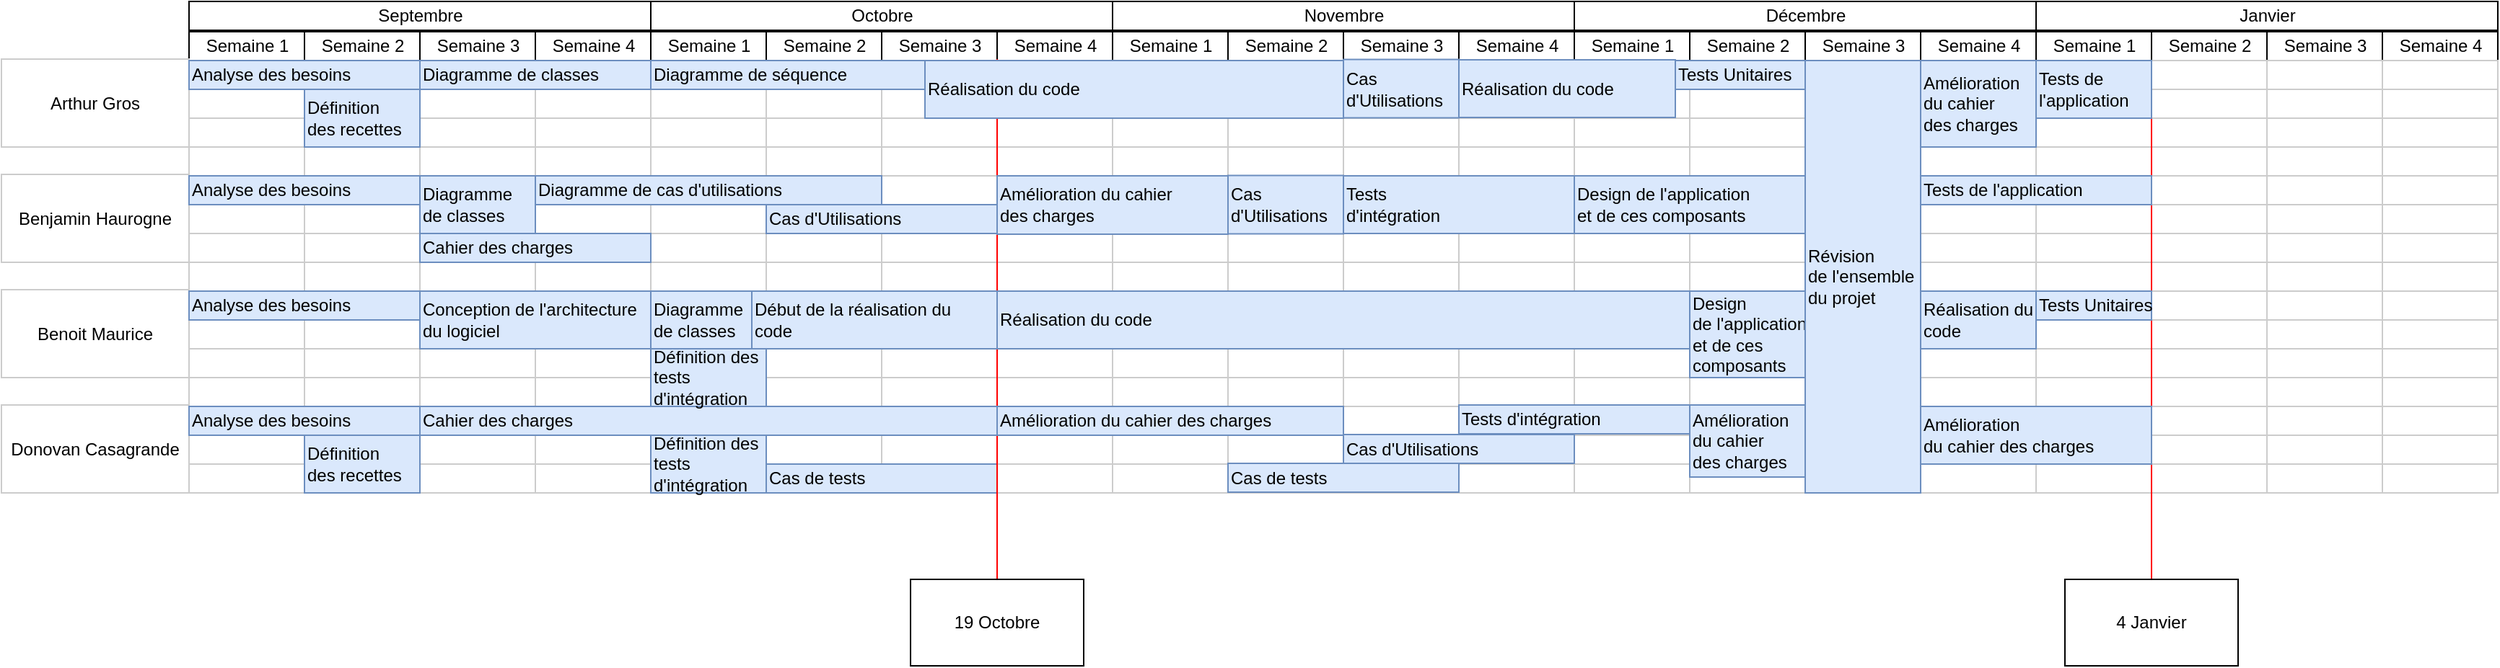 <mxfile version="22.1.14" type="github">
  <diagram name="Page-1" id="2c4490ee-f0b8-94ab-5012-d5dc3445f7a3">
    <mxGraphModel dx="1766" dy="750" grid="1" gridSize="10" guides="1" tooltips="1" connect="0" arrows="1" fold="1" page="1" pageScale="1.5" pageWidth="1169" pageHeight="826" background="none" math="0" shadow="0">
      <root>
        <mxCell id="0" style=";html=1;" />
        <mxCell id="1" style=";html=1;" parent="0" />
        <mxCell id="67c90442a009f359-279" value="Novembre" style="strokeWidth=1;fontStyle=0;html=1;" parent="1" vertex="1">
          <mxGeometry x="770" y="439" width="320" height="20" as="geometry" />
        </mxCell>
        <mxCell id="7a8b956e7d50b54d-104" value="Décembre" style="strokeWidth=1;fontStyle=0;html=1;" parent="1" vertex="1">
          <mxGeometry x="1090" y="439" width="320" height="20" as="geometry" />
        </mxCell>
        <mxCell id="7a8b956e7d50b54d-109" value="Janvier" style="strokeWidth=1;fontStyle=0;html=1;" parent="1" vertex="1">
          <mxGeometry x="1410" y="439" width="320" height="20" as="geometry" />
        </mxCell>
        <mxCell id="7a8b956e7d50b54d-145" value="Octobre" style="strokeWidth=1;fontStyle=0;html=1;" parent="1" vertex="1">
          <mxGeometry x="450" y="439" width="320" height="20" as="geometry" />
        </mxCell>
        <mxCell id="7a8b956e7d50b54d-151" value="Septembre" style="strokeWidth=1;fontStyle=0;html=1;" parent="1" vertex="1">
          <mxGeometry x="130" y="439" width="320" height="20" as="geometry" />
        </mxCell>
        <mxCell id="7a8b956e7d50b54d-152" value="Semaine 1" style="strokeWidth=1;fontStyle=0;html=1;" parent="1" vertex="1">
          <mxGeometry x="130" y="460" width="80" height="20" as="geometry" />
        </mxCell>
        <mxCell id="KohmYElV7J4Lf4DfOWHx-1" value="Arthur Gros" style="whiteSpace=wrap;html=1;align=center;strokeColor=#CCCCCC;" parent="1" vertex="1">
          <mxGeometry y="479" width="130" height="61" as="geometry" />
        </mxCell>
        <mxCell id="KohmYElV7J4Lf4DfOWHx-3" value="Benjamin Haurogne" style="whiteSpace=wrap;html=1;align=center;strokeColor=#CCCCCC;" parent="1" vertex="1">
          <mxGeometry y="559" width="130" height="61" as="geometry" />
        </mxCell>
        <mxCell id="KohmYElV7J4Lf4DfOWHx-4" value="Benoit Maurice" style="whiteSpace=wrap;html=1;align=center;strokeColor=#CCCCCC;" parent="1" vertex="1">
          <mxGeometry y="639" width="130" height="61" as="geometry" />
        </mxCell>
        <mxCell id="KohmYElV7J4Lf4DfOWHx-5" value="Donovan Casagrande" style="whiteSpace=wrap;html=1;align=center;strokeColor=#CCCCCC;" parent="1" vertex="1">
          <mxGeometry y="719" width="130" height="61" as="geometry" />
        </mxCell>
        <mxCell id="6z6v71Y1guzTuRLKmEV8-2" value="Semaine 2" style="strokeWidth=1;fontStyle=0;html=1;" parent="1" vertex="1">
          <mxGeometry x="210" y="460" width="80" height="20" as="geometry" />
        </mxCell>
        <mxCell id="6z6v71Y1guzTuRLKmEV8-3" value="Semaine 3" style="strokeWidth=1;fontStyle=0;html=1;" parent="1" vertex="1">
          <mxGeometry x="290" y="460" width="80" height="20" as="geometry" />
        </mxCell>
        <mxCell id="6z6v71Y1guzTuRLKmEV8-4" value="Semaine 4" style="strokeWidth=1;fontStyle=0;html=1;" parent="1" vertex="1">
          <mxGeometry x="370" y="460" width="80" height="20" as="geometry" />
        </mxCell>
        <mxCell id="6z6v71Y1guzTuRLKmEV8-54" value="" style="align=left;strokeColor=#CCCCCC;html=1;" parent="1" vertex="1">
          <mxGeometry x="290" y="500" width="80" height="20" as="geometry" />
        </mxCell>
        <mxCell id="6z6v71Y1guzTuRLKmEV8-55" value="" style="align=left;strokeColor=#CCCCCC;html=1;" parent="1" vertex="1">
          <mxGeometry x="290" y="520" width="80" height="20" as="geometry" />
        </mxCell>
        <mxCell id="6z6v71Y1guzTuRLKmEV8-56" value="" style="align=left;strokeColor=#CCCCCC;html=1;" parent="1" vertex="1">
          <mxGeometry x="290" y="540" width="80" height="20" as="geometry" />
        </mxCell>
        <mxCell id="6z6v71Y1guzTuRLKmEV8-57" value="" style="align=left;strokeColor=#CCCCCC;html=1;" parent="1" vertex="1">
          <mxGeometry x="290" y="560" width="80" height="20" as="geometry" />
        </mxCell>
        <mxCell id="6z6v71Y1guzTuRLKmEV8-58" value="" style="align=left;strokeColor=#CCCCCC;html=1;" parent="1" vertex="1">
          <mxGeometry x="290" y="580" width="80" height="20" as="geometry" />
        </mxCell>
        <mxCell id="6z6v71Y1guzTuRLKmEV8-59" value="" style="align=left;strokeColor=#CCCCCC;html=1;" parent="1" vertex="1">
          <mxGeometry x="290" y="600" width="80" height="20" as="geometry" />
        </mxCell>
        <mxCell id="6z6v71Y1guzTuRLKmEV8-60" value="" style="align=left;strokeColor=#CCCCCC;html=1;" parent="1" vertex="1">
          <mxGeometry x="290" y="620" width="80" height="20" as="geometry" />
        </mxCell>
        <mxCell id="6z6v71Y1guzTuRLKmEV8-61" value="" style="align=left;strokeColor=#CCCCCC;html=1;" parent="1" vertex="1">
          <mxGeometry x="290" y="640" width="80" height="20" as="geometry" />
        </mxCell>
        <mxCell id="6z6v71Y1guzTuRLKmEV8-62" value="" style="align=left;strokeColor=#CCCCCC;html=1;" parent="1" vertex="1">
          <mxGeometry x="290" y="660" width="80" height="20" as="geometry" />
        </mxCell>
        <mxCell id="6z6v71Y1guzTuRLKmEV8-63" value="" style="align=left;strokeColor=#CCCCCC;html=1;" parent="1" vertex="1">
          <mxGeometry x="290" y="680" width="80" height="20" as="geometry" />
        </mxCell>
        <mxCell id="6z6v71Y1guzTuRLKmEV8-64" value="" style="align=left;strokeColor=#CCCCCC;html=1;" parent="1" vertex="1">
          <mxGeometry x="290" y="700" width="80" height="20" as="geometry" />
        </mxCell>
        <mxCell id="6z6v71Y1guzTuRLKmEV8-65" value="" style="align=left;strokeColor=#CCCCCC;html=1;" parent="1" vertex="1">
          <mxGeometry x="290" y="720" width="80" height="20" as="geometry" />
        </mxCell>
        <mxCell id="6z6v71Y1guzTuRLKmEV8-66" value="" style="align=left;strokeColor=#CCCCCC;html=1;" parent="1" vertex="1">
          <mxGeometry x="290" y="740" width="80" height="20" as="geometry" />
        </mxCell>
        <mxCell id="6z6v71Y1guzTuRLKmEV8-68" value="" style="align=left;strokeColor=#CCCCCC;html=1;" parent="1" vertex="1">
          <mxGeometry x="370" y="500" width="80" height="20" as="geometry" />
        </mxCell>
        <mxCell id="6z6v71Y1guzTuRLKmEV8-69" value="" style="align=left;strokeColor=#CCCCCC;html=1;" parent="1" vertex="1">
          <mxGeometry x="370" y="520" width="80" height="20" as="geometry" />
        </mxCell>
        <mxCell id="6z6v71Y1guzTuRLKmEV8-70" value="" style="align=left;strokeColor=#CCCCCC;html=1;" parent="1" vertex="1">
          <mxGeometry x="370" y="540" width="80" height="20" as="geometry" />
        </mxCell>
        <mxCell id="6z6v71Y1guzTuRLKmEV8-71" value="" style="align=left;strokeColor=#CCCCCC;html=1;" parent="1" vertex="1">
          <mxGeometry x="370" y="560" width="80" height="20" as="geometry" />
        </mxCell>
        <mxCell id="6z6v71Y1guzTuRLKmEV8-72" value="" style="align=left;strokeColor=#CCCCCC;html=1;" parent="1" vertex="1">
          <mxGeometry x="370" y="580" width="80" height="20" as="geometry" />
        </mxCell>
        <mxCell id="6z6v71Y1guzTuRLKmEV8-73" value="" style="align=left;strokeColor=#CCCCCC;html=1;" parent="1" vertex="1">
          <mxGeometry x="370" y="600" width="80" height="20" as="geometry" />
        </mxCell>
        <mxCell id="6z6v71Y1guzTuRLKmEV8-74" value="" style="align=left;strokeColor=#CCCCCC;html=1;" parent="1" vertex="1">
          <mxGeometry x="370" y="620" width="80" height="20" as="geometry" />
        </mxCell>
        <mxCell id="6z6v71Y1guzTuRLKmEV8-75" value="" style="align=left;strokeColor=#CCCCCC;html=1;" parent="1" vertex="1">
          <mxGeometry x="370" y="640" width="80" height="20" as="geometry" />
        </mxCell>
        <mxCell id="6z6v71Y1guzTuRLKmEV8-76" value="" style="align=left;strokeColor=#CCCCCC;html=1;" parent="1" vertex="1">
          <mxGeometry x="370" y="660" width="80" height="20" as="geometry" />
        </mxCell>
        <mxCell id="6z6v71Y1guzTuRLKmEV8-77" value="" style="align=left;strokeColor=#CCCCCC;html=1;" parent="1" vertex="1">
          <mxGeometry x="370" y="680" width="80" height="20" as="geometry" />
        </mxCell>
        <mxCell id="6z6v71Y1guzTuRLKmEV8-78" value="" style="align=left;strokeColor=#CCCCCC;html=1;" parent="1" vertex="1">
          <mxGeometry x="370" y="700" width="80" height="20" as="geometry" />
        </mxCell>
        <mxCell id="6z6v71Y1guzTuRLKmEV8-79" value="" style="align=left;strokeColor=#CCCCCC;html=1;" parent="1" vertex="1">
          <mxGeometry x="370" y="720" width="80" height="20" as="geometry" />
        </mxCell>
        <mxCell id="6z6v71Y1guzTuRLKmEV8-80" value="" style="align=left;strokeColor=#CCCCCC;html=1;" parent="1" vertex="1">
          <mxGeometry x="370" y="740" width="80" height="20" as="geometry" />
        </mxCell>
        <mxCell id="6z6v71Y1guzTuRLKmEV8-82" value="" style="align=left;strokeColor=#CCCCCC;html=1;" parent="1" vertex="1">
          <mxGeometry x="450" y="500" width="80" height="20" as="geometry" />
        </mxCell>
        <mxCell id="6z6v71Y1guzTuRLKmEV8-83" value="" style="align=left;strokeColor=#CCCCCC;html=1;" parent="1" vertex="1">
          <mxGeometry x="450" y="520" width="80" height="20" as="geometry" />
        </mxCell>
        <mxCell id="6z6v71Y1guzTuRLKmEV8-84" value="" style="align=left;strokeColor=#CCCCCC;html=1;" parent="1" vertex="1">
          <mxGeometry x="450" y="540" width="80" height="20" as="geometry" />
        </mxCell>
        <mxCell id="6z6v71Y1guzTuRLKmEV8-85" value="" style="align=left;strokeColor=#CCCCCC;html=1;" parent="1" vertex="1">
          <mxGeometry x="450" y="560" width="80" height="20" as="geometry" />
        </mxCell>
        <mxCell id="6z6v71Y1guzTuRLKmEV8-86" value="" style="align=left;strokeColor=#CCCCCC;html=1;" parent="1" vertex="1">
          <mxGeometry x="450" y="580" width="80" height="20" as="geometry" />
        </mxCell>
        <mxCell id="6z6v71Y1guzTuRLKmEV8-87" value="" style="align=left;strokeColor=#CCCCCC;html=1;" parent="1" vertex="1">
          <mxGeometry x="450" y="600" width="80" height="20" as="geometry" />
        </mxCell>
        <mxCell id="6z6v71Y1guzTuRLKmEV8-88" value="" style="align=left;strokeColor=#CCCCCC;html=1;" parent="1" vertex="1">
          <mxGeometry x="450" y="620" width="80" height="20" as="geometry" />
        </mxCell>
        <mxCell id="6z6v71Y1guzTuRLKmEV8-89" value="" style="align=left;strokeColor=#CCCCCC;html=1;" parent="1" vertex="1">
          <mxGeometry x="450" y="640" width="80" height="20" as="geometry" />
        </mxCell>
        <mxCell id="6z6v71Y1guzTuRLKmEV8-90" value="" style="align=left;strokeColor=#CCCCCC;html=1;" parent="1" vertex="1">
          <mxGeometry x="450" y="660" width="80" height="20" as="geometry" />
        </mxCell>
        <mxCell id="6z6v71Y1guzTuRLKmEV8-91" value="" style="align=left;strokeColor=#CCCCCC;html=1;" parent="1" vertex="1">
          <mxGeometry x="450" y="680" width="80" height="20" as="geometry" />
        </mxCell>
        <mxCell id="6z6v71Y1guzTuRLKmEV8-92" value="" style="align=left;strokeColor=#CCCCCC;html=1;" parent="1" vertex="1">
          <mxGeometry x="450" y="700" width="80" height="20" as="geometry" />
        </mxCell>
        <mxCell id="6z6v71Y1guzTuRLKmEV8-93" value="" style="align=left;strokeColor=#CCCCCC;html=1;" parent="1" vertex="1">
          <mxGeometry x="450" y="720" width="80" height="20" as="geometry" />
        </mxCell>
        <mxCell id="6z6v71Y1guzTuRLKmEV8-94" value="" style="align=left;strokeColor=#CCCCCC;html=1;" parent="1" vertex="1">
          <mxGeometry x="450" y="740" width="80" height="20" as="geometry" />
        </mxCell>
        <mxCell id="6z6v71Y1guzTuRLKmEV8-96" value="" style="align=left;strokeColor=#CCCCCC;html=1;" parent="1" vertex="1">
          <mxGeometry x="530" y="500" width="80" height="20" as="geometry" />
        </mxCell>
        <mxCell id="6z6v71Y1guzTuRLKmEV8-97" value="" style="align=left;strokeColor=#CCCCCC;html=1;" parent="1" vertex="1">
          <mxGeometry x="530" y="520" width="80" height="20" as="geometry" />
        </mxCell>
        <mxCell id="6z6v71Y1guzTuRLKmEV8-98" value="" style="align=left;strokeColor=#CCCCCC;html=1;" parent="1" vertex="1">
          <mxGeometry x="530" y="540" width="80" height="20" as="geometry" />
        </mxCell>
        <mxCell id="6z6v71Y1guzTuRLKmEV8-99" value="" style="align=left;strokeColor=#CCCCCC;html=1;" parent="1" vertex="1">
          <mxGeometry x="530" y="560" width="80" height="20" as="geometry" />
        </mxCell>
        <mxCell id="6z6v71Y1guzTuRLKmEV8-100" value="" style="align=left;strokeColor=#CCCCCC;html=1;" parent="1" vertex="1">
          <mxGeometry x="530" y="580" width="80" height="20" as="geometry" />
        </mxCell>
        <mxCell id="6z6v71Y1guzTuRLKmEV8-101" value="" style="align=left;strokeColor=#CCCCCC;html=1;" parent="1" vertex="1">
          <mxGeometry x="530" y="600" width="80" height="20" as="geometry" />
        </mxCell>
        <mxCell id="6z6v71Y1guzTuRLKmEV8-102" value="" style="align=left;strokeColor=#CCCCCC;html=1;" parent="1" vertex="1">
          <mxGeometry x="530" y="620" width="80" height="20" as="geometry" />
        </mxCell>
        <mxCell id="6z6v71Y1guzTuRLKmEV8-103" value="" style="align=left;strokeColor=#CCCCCC;html=1;" parent="1" vertex="1">
          <mxGeometry x="530" y="640" width="80" height="20" as="geometry" />
        </mxCell>
        <mxCell id="6z6v71Y1guzTuRLKmEV8-104" value="" style="align=left;strokeColor=#CCCCCC;html=1;" parent="1" vertex="1">
          <mxGeometry x="530" y="660" width="80" height="20" as="geometry" />
        </mxCell>
        <mxCell id="6z6v71Y1guzTuRLKmEV8-105" value="" style="align=left;strokeColor=#CCCCCC;html=1;" parent="1" vertex="1">
          <mxGeometry x="530" y="680" width="80" height="20" as="geometry" />
        </mxCell>
        <mxCell id="6z6v71Y1guzTuRLKmEV8-106" value="" style="align=left;strokeColor=#CCCCCC;html=1;" parent="1" vertex="1">
          <mxGeometry x="530" y="700" width="80" height="20" as="geometry" />
        </mxCell>
        <mxCell id="6z6v71Y1guzTuRLKmEV8-107" value="" style="align=left;strokeColor=#CCCCCC;html=1;" parent="1" vertex="1">
          <mxGeometry x="530" y="720" width="80" height="20" as="geometry" />
        </mxCell>
        <mxCell id="6z6v71Y1guzTuRLKmEV8-108" value="" style="align=left;strokeColor=#CCCCCC;html=1;" parent="1" vertex="1">
          <mxGeometry x="530" y="740" width="80" height="20" as="geometry" />
        </mxCell>
        <mxCell id="6z6v71Y1guzTuRLKmEV8-124" value="" style="align=left;strokeColor=#CCCCCC;html=1;" parent="1" vertex="1">
          <mxGeometry x="690" y="500" width="80" height="20" as="geometry" />
        </mxCell>
        <mxCell id="6z6v71Y1guzTuRLKmEV8-125" value="" style="align=left;strokeColor=#CCCCCC;html=1;" parent="1" vertex="1">
          <mxGeometry x="690" y="520" width="80" height="20" as="geometry" />
        </mxCell>
        <mxCell id="6z6v71Y1guzTuRLKmEV8-126" value="" style="align=left;strokeColor=#CCCCCC;html=1;" parent="1" vertex="1">
          <mxGeometry x="690" y="540" width="80" height="20" as="geometry" />
        </mxCell>
        <mxCell id="6z6v71Y1guzTuRLKmEV8-127" value="" style="align=left;strokeColor=#CCCCCC;html=1;" parent="1" vertex="1">
          <mxGeometry x="690" y="560" width="80" height="20" as="geometry" />
        </mxCell>
        <mxCell id="6z6v71Y1guzTuRLKmEV8-128" value="" style="align=left;strokeColor=#CCCCCC;html=1;" parent="1" vertex="1">
          <mxGeometry x="690" y="580" width="80" height="20" as="geometry" />
        </mxCell>
        <mxCell id="6z6v71Y1guzTuRLKmEV8-129" value="" style="align=left;strokeColor=#CCCCCC;html=1;" parent="1" vertex="1">
          <mxGeometry x="690" y="600" width="80" height="20" as="geometry" />
        </mxCell>
        <mxCell id="6z6v71Y1guzTuRLKmEV8-130" value="" style="align=left;strokeColor=#CCCCCC;html=1;" parent="1" vertex="1">
          <mxGeometry x="1480" y="611" width="80" height="20" as="geometry" />
        </mxCell>
        <mxCell id="6z6v71Y1guzTuRLKmEV8-131" value="" style="align=left;strokeColor=#CCCCCC;html=1;" parent="1" vertex="1">
          <mxGeometry x="690" y="640" width="80" height="20" as="geometry" />
        </mxCell>
        <mxCell id="6z6v71Y1guzTuRLKmEV8-132" value="" style="align=left;strokeColor=#CCCCCC;html=1;" parent="1" vertex="1">
          <mxGeometry x="690" y="660" width="80" height="20" as="geometry" />
        </mxCell>
        <mxCell id="6z6v71Y1guzTuRLKmEV8-133" value="" style="align=left;strokeColor=#CCCCCC;html=1;" parent="1" vertex="1">
          <mxGeometry x="690" y="680" width="80" height="20" as="geometry" />
        </mxCell>
        <mxCell id="6z6v71Y1guzTuRLKmEV8-134" value="" style="align=left;strokeColor=#CCCCCC;html=1;" parent="1" vertex="1">
          <mxGeometry x="690" y="700" width="80" height="20" as="geometry" />
        </mxCell>
        <mxCell id="6z6v71Y1guzTuRLKmEV8-135" value="" style="align=left;strokeColor=#CCCCCC;html=1;" parent="1" vertex="1">
          <mxGeometry x="690" y="720" width="80" height="20" as="geometry" />
        </mxCell>
        <mxCell id="6z6v71Y1guzTuRLKmEV8-136" value="" style="align=left;strokeColor=#CCCCCC;html=1;" parent="1" vertex="1">
          <mxGeometry x="690" y="740" width="80" height="20" as="geometry" />
        </mxCell>
        <mxCell id="6z6v71Y1guzTuRLKmEV8-138" value="" style="align=left;strokeColor=#CCCCCC;html=1;" parent="1" vertex="1">
          <mxGeometry x="770" y="500" width="80" height="20" as="geometry" />
        </mxCell>
        <mxCell id="6z6v71Y1guzTuRLKmEV8-139" value="" style="align=left;strokeColor=#CCCCCC;html=1;" parent="1" vertex="1">
          <mxGeometry x="770" y="520" width="80" height="20" as="geometry" />
        </mxCell>
        <mxCell id="6z6v71Y1guzTuRLKmEV8-140" value="" style="align=left;strokeColor=#CCCCCC;html=1;" parent="1" vertex="1">
          <mxGeometry x="770" y="540" width="80" height="20" as="geometry" />
        </mxCell>
        <mxCell id="6z6v71Y1guzTuRLKmEV8-141" value="" style="align=left;strokeColor=#CCCCCC;html=1;" parent="1" vertex="1">
          <mxGeometry x="770" y="560" width="80" height="20" as="geometry" />
        </mxCell>
        <mxCell id="6z6v71Y1guzTuRLKmEV8-142" value="" style="align=left;strokeColor=#CCCCCC;html=1;" parent="1" vertex="1">
          <mxGeometry x="770" y="580" width="80" height="20" as="geometry" />
        </mxCell>
        <mxCell id="6z6v71Y1guzTuRLKmEV8-143" value="" style="align=left;strokeColor=#CCCCCC;html=1;" parent="1" vertex="1">
          <mxGeometry x="770" y="600" width="80" height="20" as="geometry" />
        </mxCell>
        <mxCell id="6z6v71Y1guzTuRLKmEV8-144" value="" style="align=left;strokeColor=#CCCCCC;html=1;" parent="1" vertex="1">
          <mxGeometry x="770" y="620" width="80" height="20" as="geometry" />
        </mxCell>
        <mxCell id="6z6v71Y1guzTuRLKmEV8-145" value="" style="align=left;strokeColor=#CCCCCC;html=1;" parent="1" vertex="1">
          <mxGeometry x="770" y="640" width="80" height="20" as="geometry" />
        </mxCell>
        <mxCell id="6z6v71Y1guzTuRLKmEV8-146" value="" style="align=left;strokeColor=#CCCCCC;html=1;" parent="1" vertex="1">
          <mxGeometry x="770" y="660" width="80" height="20" as="geometry" />
        </mxCell>
        <mxCell id="6z6v71Y1guzTuRLKmEV8-147" value="" style="align=left;strokeColor=#CCCCCC;html=1;" parent="1" vertex="1">
          <mxGeometry x="770" y="680" width="80" height="20" as="geometry" />
        </mxCell>
        <mxCell id="6z6v71Y1guzTuRLKmEV8-148" value="" style="align=left;strokeColor=#CCCCCC;html=1;" parent="1" vertex="1">
          <mxGeometry x="770" y="700" width="80" height="20" as="geometry" />
        </mxCell>
        <mxCell id="6z6v71Y1guzTuRLKmEV8-149" value="" style="align=left;strokeColor=#CCCCCC;html=1;" parent="1" vertex="1">
          <mxGeometry x="770" y="720" width="80" height="20" as="geometry" />
        </mxCell>
        <mxCell id="6z6v71Y1guzTuRLKmEV8-150" value="" style="align=left;strokeColor=#CCCCCC;html=1;" parent="1" vertex="1">
          <mxGeometry x="770" y="740" width="80" height="20" as="geometry" />
        </mxCell>
        <mxCell id="6z6v71Y1guzTuRLKmEV8-152" value="" style="align=left;strokeColor=#CCCCCC;html=1;" parent="1" vertex="1">
          <mxGeometry x="850" y="500" width="80" height="20" as="geometry" />
        </mxCell>
        <mxCell id="6z6v71Y1guzTuRLKmEV8-153" value="" style="align=left;strokeColor=#CCCCCC;html=1;" parent="1" vertex="1">
          <mxGeometry x="850" y="520" width="80" height="20" as="geometry" />
        </mxCell>
        <mxCell id="6z6v71Y1guzTuRLKmEV8-154" value="" style="align=left;strokeColor=#CCCCCC;html=1;" parent="1" vertex="1">
          <mxGeometry x="850" y="540" width="80" height="20" as="geometry" />
        </mxCell>
        <mxCell id="6z6v71Y1guzTuRLKmEV8-155" value="" style="align=left;strokeColor=#CCCCCC;html=1;" parent="1" vertex="1">
          <mxGeometry x="850" y="560" width="80" height="20" as="geometry" />
        </mxCell>
        <mxCell id="6z6v71Y1guzTuRLKmEV8-156" value="" style="align=left;strokeColor=#CCCCCC;html=1;" parent="1" vertex="1">
          <mxGeometry x="850" y="580" width="80" height="20" as="geometry" />
        </mxCell>
        <mxCell id="6z6v71Y1guzTuRLKmEV8-157" value="" style="align=left;strokeColor=#CCCCCC;html=1;" parent="1" vertex="1">
          <mxGeometry x="850" y="600" width="80" height="20" as="geometry" />
        </mxCell>
        <mxCell id="6z6v71Y1guzTuRLKmEV8-158" value="" style="align=left;strokeColor=#CCCCCC;html=1;" parent="1" vertex="1">
          <mxGeometry x="850" y="620" width="80" height="20" as="geometry" />
        </mxCell>
        <mxCell id="6z6v71Y1guzTuRLKmEV8-159" value="" style="align=left;strokeColor=#CCCCCC;html=1;" parent="1" vertex="1">
          <mxGeometry x="850" y="640" width="80" height="20" as="geometry" />
        </mxCell>
        <mxCell id="6z6v71Y1guzTuRLKmEV8-160" value="" style="align=left;strokeColor=#CCCCCC;html=1;" parent="1" vertex="1">
          <mxGeometry x="850" y="660" width="80" height="20" as="geometry" />
        </mxCell>
        <mxCell id="6z6v71Y1guzTuRLKmEV8-161" value="" style="align=left;strokeColor=#CCCCCC;html=1;" parent="1" vertex="1">
          <mxGeometry x="850" y="680" width="80" height="20" as="geometry" />
        </mxCell>
        <mxCell id="6z6v71Y1guzTuRLKmEV8-162" value="" style="align=left;strokeColor=#CCCCCC;html=1;" parent="1" vertex="1">
          <mxGeometry x="850" y="700" width="80" height="20" as="geometry" />
        </mxCell>
        <mxCell id="6z6v71Y1guzTuRLKmEV8-163" value="" style="align=left;strokeColor=#CCCCCC;html=1;" parent="1" vertex="1">
          <mxGeometry x="850" y="720" width="80" height="20" as="geometry" />
        </mxCell>
        <mxCell id="6z6v71Y1guzTuRLKmEV8-164" value="" style="align=left;strokeColor=#CCCCCC;html=1;" parent="1" vertex="1">
          <mxGeometry x="850" y="740" width="80" height="20" as="geometry" />
        </mxCell>
        <mxCell id="6z6v71Y1guzTuRLKmEV8-166" value="" style="align=left;strokeColor=#CCCCCC;html=1;" parent="1" vertex="1">
          <mxGeometry x="930" y="500" width="80" height="20" as="geometry" />
        </mxCell>
        <mxCell id="6z6v71Y1guzTuRLKmEV8-167" value="" style="align=left;strokeColor=#CCCCCC;html=1;" parent="1" vertex="1">
          <mxGeometry x="930" y="520" width="80" height="20" as="geometry" />
        </mxCell>
        <mxCell id="6z6v71Y1guzTuRLKmEV8-168" value="" style="align=left;strokeColor=#CCCCCC;html=1;" parent="1" vertex="1">
          <mxGeometry x="930" y="540" width="80" height="20" as="geometry" />
        </mxCell>
        <mxCell id="6z6v71Y1guzTuRLKmEV8-169" value="" style="align=left;strokeColor=#CCCCCC;html=1;" parent="1" vertex="1">
          <mxGeometry x="930" y="560" width="80" height="20" as="geometry" />
        </mxCell>
        <mxCell id="6z6v71Y1guzTuRLKmEV8-170" value="" style="align=left;strokeColor=#CCCCCC;html=1;" parent="1" vertex="1">
          <mxGeometry x="930" y="580" width="80" height="20" as="geometry" />
        </mxCell>
        <mxCell id="6z6v71Y1guzTuRLKmEV8-171" value="" style="align=left;strokeColor=#CCCCCC;html=1;" parent="1" vertex="1">
          <mxGeometry x="930" y="600" width="80" height="20" as="geometry" />
        </mxCell>
        <mxCell id="6z6v71Y1guzTuRLKmEV8-172" value="" style="align=left;strokeColor=#CCCCCC;html=1;" parent="1" vertex="1">
          <mxGeometry x="930" y="620" width="80" height="20" as="geometry" />
        </mxCell>
        <mxCell id="6z6v71Y1guzTuRLKmEV8-173" value="" style="align=left;strokeColor=#CCCCCC;html=1;" parent="1" vertex="1">
          <mxGeometry x="930" y="640" width="80" height="20" as="geometry" />
        </mxCell>
        <mxCell id="6z6v71Y1guzTuRLKmEV8-174" value="" style="align=left;strokeColor=#CCCCCC;html=1;" parent="1" vertex="1">
          <mxGeometry x="930" y="660" width="80" height="20" as="geometry" />
        </mxCell>
        <mxCell id="6z6v71Y1guzTuRLKmEV8-175" value="" style="align=left;strokeColor=#CCCCCC;html=1;" parent="1" vertex="1">
          <mxGeometry x="930" y="680" width="80" height="20" as="geometry" />
        </mxCell>
        <mxCell id="6z6v71Y1guzTuRLKmEV8-176" value="" style="align=left;strokeColor=#CCCCCC;html=1;" parent="1" vertex="1">
          <mxGeometry x="930" y="700" width="80" height="20" as="geometry" />
        </mxCell>
        <mxCell id="6z6v71Y1guzTuRLKmEV8-177" value="" style="align=left;strokeColor=#CCCCCC;html=1;" parent="1" vertex="1">
          <mxGeometry x="930" y="720" width="80" height="20" as="geometry" />
        </mxCell>
        <mxCell id="6z6v71Y1guzTuRLKmEV8-178" value="" style="align=left;strokeColor=#CCCCCC;html=1;" parent="1" vertex="1">
          <mxGeometry x="930" y="740" width="80" height="20" as="geometry" />
        </mxCell>
        <mxCell id="6z6v71Y1guzTuRLKmEV8-180" value="" style="align=left;strokeColor=#CCCCCC;html=1;" parent="1" vertex="1">
          <mxGeometry x="1010" y="500" width="80" height="20" as="geometry" />
        </mxCell>
        <mxCell id="6z6v71Y1guzTuRLKmEV8-181" value="" style="align=left;strokeColor=#CCCCCC;html=1;" parent="1" vertex="1">
          <mxGeometry x="1010" y="520" width="80" height="20" as="geometry" />
        </mxCell>
        <mxCell id="6z6v71Y1guzTuRLKmEV8-182" value="" style="align=left;strokeColor=#CCCCCC;html=1;" parent="1" vertex="1">
          <mxGeometry x="1010" y="540" width="80" height="20" as="geometry" />
        </mxCell>
        <mxCell id="6z6v71Y1guzTuRLKmEV8-183" value="" style="align=left;strokeColor=#CCCCCC;html=1;" parent="1" vertex="1">
          <mxGeometry x="1010" y="560" width="80" height="20" as="geometry" />
        </mxCell>
        <mxCell id="6z6v71Y1guzTuRLKmEV8-184" value="" style="align=left;strokeColor=#CCCCCC;html=1;" parent="1" vertex="1">
          <mxGeometry x="1010" y="580" width="80" height="20" as="geometry" />
        </mxCell>
        <mxCell id="6z6v71Y1guzTuRLKmEV8-186" value="" style="align=left;strokeColor=#CCCCCC;html=1;" parent="1" vertex="1">
          <mxGeometry x="1010" y="620" width="80" height="20" as="geometry" />
        </mxCell>
        <mxCell id="6z6v71Y1guzTuRLKmEV8-187" value="" style="align=left;strokeColor=#CCCCCC;html=1;" parent="1" vertex="1">
          <mxGeometry x="1010" y="640" width="80" height="20" as="geometry" />
        </mxCell>
        <mxCell id="6z6v71Y1guzTuRLKmEV8-188" value="" style="align=left;strokeColor=#CCCCCC;html=1;" parent="1" vertex="1">
          <mxGeometry x="1010" y="660" width="80" height="20" as="geometry" />
        </mxCell>
        <mxCell id="6z6v71Y1guzTuRLKmEV8-189" value="" style="align=left;strokeColor=#CCCCCC;html=1;" parent="1" vertex="1">
          <mxGeometry x="1010" y="680" width="80" height="20" as="geometry" />
        </mxCell>
        <mxCell id="6z6v71Y1guzTuRLKmEV8-190" value="" style="align=left;strokeColor=#CCCCCC;html=1;" parent="1" vertex="1">
          <mxGeometry x="1010" y="700" width="80" height="20" as="geometry" />
        </mxCell>
        <mxCell id="6z6v71Y1guzTuRLKmEV8-191" value="" style="align=left;strokeColor=#CCCCCC;html=1;" parent="1" vertex="1">
          <mxGeometry x="1010" y="720" width="80" height="20" as="geometry" />
        </mxCell>
        <mxCell id="6z6v71Y1guzTuRLKmEV8-192" value="" style="align=left;strokeColor=#CCCCCC;html=1;" parent="1" vertex="1">
          <mxGeometry x="1010" y="740" width="80" height="20" as="geometry" />
        </mxCell>
        <mxCell id="6z6v71Y1guzTuRLKmEV8-193" value="Semaine 1" style="strokeWidth=1;fontStyle=0;html=1;" parent="1" vertex="1">
          <mxGeometry x="450" y="460" width="80" height="20" as="geometry" />
        </mxCell>
        <mxCell id="6z6v71Y1guzTuRLKmEV8-194" value="Semaine 2" style="strokeWidth=1;fontStyle=0;html=1;" parent="1" vertex="1">
          <mxGeometry x="530" y="460" width="80" height="20" as="geometry" />
        </mxCell>
        <mxCell id="6z6v71Y1guzTuRLKmEV8-195" value="Semaine 3" style="strokeWidth=1;fontStyle=0;html=1;" parent="1" vertex="1">
          <mxGeometry x="610" y="460" width="80" height="20" as="geometry" />
        </mxCell>
        <mxCell id="6z6v71Y1guzTuRLKmEV8-196" value="Semaine 4" style="strokeWidth=1;fontStyle=0;html=1;" parent="1" vertex="1">
          <mxGeometry x="690" y="460" width="80" height="20" as="geometry" />
        </mxCell>
        <mxCell id="6z6v71Y1guzTuRLKmEV8-197" value="Semaine 1" style="strokeWidth=1;fontStyle=0;html=1;" parent="1" vertex="1">
          <mxGeometry x="770" y="460" width="80" height="20" as="geometry" />
        </mxCell>
        <mxCell id="6z6v71Y1guzTuRLKmEV8-198" value="Semaine 2" style="strokeWidth=1;fontStyle=0;html=1;" parent="1" vertex="1">
          <mxGeometry x="850" y="460" width="80" height="20" as="geometry" />
        </mxCell>
        <mxCell id="6z6v71Y1guzTuRLKmEV8-199" value="Semaine 3" style="strokeWidth=1;fontStyle=0;html=1;" parent="1" vertex="1">
          <mxGeometry x="930" y="460" width="80" height="20" as="geometry" />
        </mxCell>
        <mxCell id="6z6v71Y1guzTuRLKmEV8-200" value="Semaine 4" style="strokeWidth=1;fontStyle=0;html=1;" parent="1" vertex="1">
          <mxGeometry x="1010" y="460" width="80" height="20" as="geometry" />
        </mxCell>
        <mxCell id="6z6v71Y1guzTuRLKmEV8-201" value="Semaine 1" style="strokeWidth=1;fontStyle=0;html=1;" parent="1" vertex="1">
          <mxGeometry x="1090" y="460" width="80" height="20" as="geometry" />
        </mxCell>
        <mxCell id="6z6v71Y1guzTuRLKmEV8-202" value="Semaine 2" style="strokeWidth=1;fontStyle=0;html=1;" parent="1" vertex="1">
          <mxGeometry x="1170" y="460" width="80" height="20" as="geometry" />
        </mxCell>
        <mxCell id="6z6v71Y1guzTuRLKmEV8-203" value="Semaine 3" style="strokeWidth=1;fontStyle=0;html=1;" parent="1" vertex="1">
          <mxGeometry x="1250" y="460" width="80" height="20" as="geometry" />
        </mxCell>
        <mxCell id="6z6v71Y1guzTuRLKmEV8-204" value="Semaine 4" style="strokeWidth=1;fontStyle=0;html=1;" parent="1" vertex="1">
          <mxGeometry x="1330" y="460" width="80" height="20" as="geometry" />
        </mxCell>
        <mxCell id="6z6v71Y1guzTuRLKmEV8-205" value="Semaine 1" style="strokeWidth=1;fontStyle=0;html=1;" parent="1" vertex="1">
          <mxGeometry x="1410" y="460" width="80" height="20" as="geometry" />
        </mxCell>
        <mxCell id="6z6v71Y1guzTuRLKmEV8-206" value="Semaine 2" style="strokeWidth=1;fontStyle=0;html=1;" parent="1" vertex="1">
          <mxGeometry x="1490" y="460" width="80" height="20" as="geometry" />
        </mxCell>
        <mxCell id="6z6v71Y1guzTuRLKmEV8-207" value="Semaine 3" style="strokeWidth=1;fontStyle=0;html=1;" parent="1" vertex="1">
          <mxGeometry x="1570" y="460" width="80" height="20" as="geometry" />
        </mxCell>
        <mxCell id="6z6v71Y1guzTuRLKmEV8-208" value="Semaine 4" style="strokeWidth=1;fontStyle=0;html=1;" parent="1" vertex="1">
          <mxGeometry x="1650" y="460" width="80" height="20" as="geometry" />
        </mxCell>
        <mxCell id="6z6v71Y1guzTuRLKmEV8-209" value="" style="align=left;strokeColor=#CCCCCC;html=1;" parent="1" vertex="1">
          <mxGeometry x="1090" y="500" width="80" height="20" as="geometry" />
        </mxCell>
        <mxCell id="6z6v71Y1guzTuRLKmEV8-210" value="" style="align=left;strokeColor=#CCCCCC;html=1;" parent="1" vertex="1">
          <mxGeometry x="1090" y="520" width="80" height="20" as="geometry" />
        </mxCell>
        <mxCell id="6z6v71Y1guzTuRLKmEV8-211" value="" style="align=left;strokeColor=#CCCCCC;html=1;" parent="1" vertex="1">
          <mxGeometry x="1090" y="540" width="80" height="20" as="geometry" />
        </mxCell>
        <mxCell id="6z6v71Y1guzTuRLKmEV8-212" value="" style="align=left;strokeColor=#CCCCCC;html=1;" parent="1" vertex="1">
          <mxGeometry x="1090" y="560" width="80" height="20" as="geometry" />
        </mxCell>
        <mxCell id="6z6v71Y1guzTuRLKmEV8-213" value="" style="align=left;strokeColor=#CCCCCC;html=1;" parent="1" vertex="1">
          <mxGeometry x="1090" y="580" width="80" height="20" as="geometry" />
        </mxCell>
        <mxCell id="6z6v71Y1guzTuRLKmEV8-214" value="" style="align=left;strokeColor=#CCCCCC;html=1;" parent="1" vertex="1">
          <mxGeometry x="1090" y="600" width="80" height="20" as="geometry" />
        </mxCell>
        <mxCell id="6z6v71Y1guzTuRLKmEV8-215" value="" style="align=left;strokeColor=#CCCCCC;html=1;" parent="1" vertex="1">
          <mxGeometry x="1090" y="620" width="80" height="20" as="geometry" />
        </mxCell>
        <mxCell id="6z6v71Y1guzTuRLKmEV8-216" value="" style="align=left;strokeColor=#CCCCCC;html=1;" parent="1" vertex="1">
          <mxGeometry x="1090" y="640" width="80" height="20" as="geometry" />
        </mxCell>
        <mxCell id="6z6v71Y1guzTuRLKmEV8-217" value="" style="align=left;strokeColor=#CCCCCC;html=1;" parent="1" vertex="1">
          <mxGeometry x="1090" y="660" width="80" height="20" as="geometry" />
        </mxCell>
        <mxCell id="6z6v71Y1guzTuRLKmEV8-218" value="" style="align=left;strokeColor=#CCCCCC;html=1;" parent="1" vertex="1">
          <mxGeometry x="1090" y="680" width="80" height="20" as="geometry" />
        </mxCell>
        <mxCell id="6z6v71Y1guzTuRLKmEV8-219" value="" style="align=left;strokeColor=#CCCCCC;html=1;" parent="1" vertex="1">
          <mxGeometry x="1090" y="700" width="80" height="20" as="geometry" />
        </mxCell>
        <mxCell id="6z6v71Y1guzTuRLKmEV8-220" value="" style="align=left;strokeColor=#CCCCCC;html=1;" parent="1" vertex="1">
          <mxGeometry x="1090" y="720" width="80" height="20" as="geometry" />
        </mxCell>
        <mxCell id="6z6v71Y1guzTuRLKmEV8-221" value="" style="align=left;strokeColor=#CCCCCC;html=1;" parent="1" vertex="1">
          <mxGeometry x="1090" y="740" width="80" height="20" as="geometry" />
        </mxCell>
        <mxCell id="6z6v71Y1guzTuRLKmEV8-222" value="" style="align=left;strokeColor=#CCCCCC;html=1;" parent="1" vertex="1">
          <mxGeometry x="1170" y="500" width="80" height="20" as="geometry" />
        </mxCell>
        <mxCell id="6z6v71Y1guzTuRLKmEV8-223" value="" style="align=left;strokeColor=#CCCCCC;html=1;" parent="1" vertex="1">
          <mxGeometry x="1170" y="520" width="80" height="20" as="geometry" />
        </mxCell>
        <mxCell id="6z6v71Y1guzTuRLKmEV8-224" value="" style="align=left;strokeColor=#CCCCCC;html=1;" parent="1" vertex="1">
          <mxGeometry x="1170" y="540" width="80" height="20" as="geometry" />
        </mxCell>
        <mxCell id="6z6v71Y1guzTuRLKmEV8-225" value="" style="align=left;strokeColor=#CCCCCC;html=1;" parent="1" vertex="1">
          <mxGeometry x="1170" y="560" width="80" height="20" as="geometry" />
        </mxCell>
        <mxCell id="6z6v71Y1guzTuRLKmEV8-226" value="" style="align=left;strokeColor=#CCCCCC;html=1;" parent="1" vertex="1">
          <mxGeometry x="1170" y="580" width="80" height="20" as="geometry" />
        </mxCell>
        <mxCell id="6z6v71Y1guzTuRLKmEV8-227" value="" style="align=left;strokeColor=#CCCCCC;html=1;" parent="1" vertex="1">
          <mxGeometry x="1170" y="600" width="80" height="20" as="geometry" />
        </mxCell>
        <mxCell id="6z6v71Y1guzTuRLKmEV8-228" value="" style="align=left;strokeColor=#CCCCCC;html=1;" parent="1" vertex="1">
          <mxGeometry x="1170" y="620" width="80" height="20" as="geometry" />
        </mxCell>
        <mxCell id="6z6v71Y1guzTuRLKmEV8-229" value="" style="align=left;strokeColor=#CCCCCC;html=1;" parent="1" vertex="1">
          <mxGeometry x="1170" y="640" width="80" height="20" as="geometry" />
        </mxCell>
        <mxCell id="6z6v71Y1guzTuRLKmEV8-230" value="" style="align=left;strokeColor=#CCCCCC;html=1;" parent="1" vertex="1">
          <mxGeometry x="1170" y="660" width="80" height="20" as="geometry" />
        </mxCell>
        <mxCell id="6z6v71Y1guzTuRLKmEV8-231" value="" style="align=left;strokeColor=#CCCCCC;html=1;" parent="1" vertex="1">
          <mxGeometry x="1170" y="680" width="80" height="20" as="geometry" />
        </mxCell>
        <mxCell id="6z6v71Y1guzTuRLKmEV8-232" value="" style="align=left;strokeColor=#CCCCCC;html=1;" parent="1" vertex="1">
          <mxGeometry x="1170" y="700" width="80" height="20" as="geometry" />
        </mxCell>
        <mxCell id="6z6v71Y1guzTuRLKmEV8-233" value="" style="align=left;strokeColor=#CCCCCC;html=1;" parent="1" vertex="1">
          <mxGeometry x="1170" y="720" width="80" height="20" as="geometry" />
        </mxCell>
        <mxCell id="6z6v71Y1guzTuRLKmEV8-234" value="" style="align=left;strokeColor=#CCCCCC;html=1;" parent="1" vertex="1">
          <mxGeometry x="1170" y="740" width="80" height="20" as="geometry" />
        </mxCell>
        <mxCell id="6z6v71Y1guzTuRLKmEV8-235" value="" style="align=left;strokeColor=#CCCCCC;html=1;" parent="1" vertex="1">
          <mxGeometry x="1250" y="500" width="80" height="20" as="geometry" />
        </mxCell>
        <mxCell id="6z6v71Y1guzTuRLKmEV8-236" value="" style="align=left;strokeColor=#CCCCCC;html=1;" parent="1" vertex="1">
          <mxGeometry x="1250" y="520" width="80" height="20" as="geometry" />
        </mxCell>
        <mxCell id="6z6v71Y1guzTuRLKmEV8-237" value="" style="align=left;strokeColor=#CCCCCC;html=1;" parent="1" vertex="1">
          <mxGeometry x="1250" y="540" width="80" height="20" as="geometry" />
        </mxCell>
        <mxCell id="6z6v71Y1guzTuRLKmEV8-238" value="" style="align=left;strokeColor=#CCCCCC;html=1;" parent="1" vertex="1">
          <mxGeometry x="1250" y="560" width="80" height="20" as="geometry" />
        </mxCell>
        <mxCell id="6z6v71Y1guzTuRLKmEV8-239" value="" style="align=left;strokeColor=#CCCCCC;html=1;" parent="1" vertex="1">
          <mxGeometry x="1250" y="580" width="80" height="20" as="geometry" />
        </mxCell>
        <mxCell id="6z6v71Y1guzTuRLKmEV8-240" value="" style="align=left;strokeColor=#CCCCCC;html=1;" parent="1" vertex="1">
          <mxGeometry x="1250" y="600" width="80" height="20" as="geometry" />
        </mxCell>
        <mxCell id="6z6v71Y1guzTuRLKmEV8-241" value="" style="align=left;strokeColor=#CCCCCC;html=1;" parent="1" vertex="1">
          <mxGeometry x="1250" y="620" width="80" height="20" as="geometry" />
        </mxCell>
        <mxCell id="6z6v71Y1guzTuRLKmEV8-242" value="" style="align=left;strokeColor=#CCCCCC;html=1;" parent="1" vertex="1">
          <mxGeometry x="1250" y="640" width="80" height="20" as="geometry" />
        </mxCell>
        <mxCell id="6z6v71Y1guzTuRLKmEV8-243" value="" style="align=left;strokeColor=#CCCCCC;html=1;" parent="1" vertex="1">
          <mxGeometry x="1250" y="660" width="80" height="20" as="geometry" />
        </mxCell>
        <mxCell id="6z6v71Y1guzTuRLKmEV8-244" value="" style="align=left;strokeColor=#CCCCCC;html=1;" parent="1" vertex="1">
          <mxGeometry x="1250" y="680" width="80" height="20" as="geometry" />
        </mxCell>
        <mxCell id="6z6v71Y1guzTuRLKmEV8-245" value="" style="align=left;strokeColor=#CCCCCC;html=1;" parent="1" vertex="1">
          <mxGeometry x="1250" y="700" width="80" height="20" as="geometry" />
        </mxCell>
        <mxCell id="6z6v71Y1guzTuRLKmEV8-246" value="" style="align=left;strokeColor=#CCCCCC;html=1;" parent="1" vertex="1">
          <mxGeometry x="1250" y="720" width="80" height="20" as="geometry" />
        </mxCell>
        <mxCell id="6z6v71Y1guzTuRLKmEV8-247" value="" style="align=left;strokeColor=#CCCCCC;html=1;" parent="1" vertex="1">
          <mxGeometry x="1250" y="740" width="80" height="20" as="geometry" />
        </mxCell>
        <mxCell id="6z6v71Y1guzTuRLKmEV8-248" value="" style="align=left;strokeColor=#CCCCCC;html=1;" parent="1" vertex="1">
          <mxGeometry x="1330" y="500" width="80" height="20" as="geometry" />
        </mxCell>
        <mxCell id="6z6v71Y1guzTuRLKmEV8-249" value="" style="align=left;strokeColor=#CCCCCC;html=1;" parent="1" vertex="1">
          <mxGeometry x="1330" y="520" width="80" height="20" as="geometry" />
        </mxCell>
        <mxCell id="6z6v71Y1guzTuRLKmEV8-250" value="" style="align=left;strokeColor=#CCCCCC;html=1;" parent="1" vertex="1">
          <mxGeometry x="1330" y="540" width="80" height="20" as="geometry" />
        </mxCell>
        <mxCell id="6z6v71Y1guzTuRLKmEV8-251" value="" style="align=left;strokeColor=#CCCCCC;html=1;" parent="1" vertex="1">
          <mxGeometry x="1330" y="560" width="80" height="20" as="geometry" />
        </mxCell>
        <mxCell id="6z6v71Y1guzTuRLKmEV8-253" value="" style="align=left;strokeColor=#CCCCCC;html=1;" parent="1" vertex="1">
          <mxGeometry x="1330" y="600" width="80" height="20" as="geometry" />
        </mxCell>
        <mxCell id="6z6v71Y1guzTuRLKmEV8-254" value="" style="align=left;strokeColor=#CCCCCC;html=1;" parent="1" vertex="1">
          <mxGeometry x="1330" y="620" width="80" height="20" as="geometry" />
        </mxCell>
        <mxCell id="6z6v71Y1guzTuRLKmEV8-255" value="" style="align=left;strokeColor=#CCCCCC;html=1;" parent="1" vertex="1">
          <mxGeometry x="1330" y="640" width="80" height="20" as="geometry" />
        </mxCell>
        <mxCell id="6z6v71Y1guzTuRLKmEV8-256" value="" style="align=left;strokeColor=#CCCCCC;html=1;" parent="1" vertex="1">
          <mxGeometry x="1330" y="660" width="80" height="20" as="geometry" />
        </mxCell>
        <mxCell id="6z6v71Y1guzTuRLKmEV8-257" value="" style="align=left;strokeColor=#CCCCCC;html=1;" parent="1" vertex="1">
          <mxGeometry x="1330" y="680" width="80" height="20" as="geometry" />
        </mxCell>
        <mxCell id="6z6v71Y1guzTuRLKmEV8-258" value="" style="align=left;strokeColor=#CCCCCC;html=1;" parent="1" vertex="1">
          <mxGeometry x="1330" y="700" width="80" height="20" as="geometry" />
        </mxCell>
        <mxCell id="6z6v71Y1guzTuRLKmEV8-259" value="" style="align=left;strokeColor=#CCCCCC;html=1;" parent="1" vertex="1">
          <mxGeometry x="1330" y="720" width="80" height="20" as="geometry" />
        </mxCell>
        <mxCell id="6z6v71Y1guzTuRLKmEV8-260" value="" style="align=left;strokeColor=#CCCCCC;html=1;" parent="1" vertex="1">
          <mxGeometry x="1330" y="740" width="80" height="20" as="geometry" />
        </mxCell>
        <mxCell id="6z6v71Y1guzTuRLKmEV8-261" value="" style="align=left;strokeColor=#CCCCCC;html=1;" parent="1" vertex="1">
          <mxGeometry x="1410" y="500" width="80" height="20" as="geometry" />
        </mxCell>
        <mxCell id="6z6v71Y1guzTuRLKmEV8-262" value="" style="align=left;strokeColor=#CCCCCC;html=1;" parent="1" vertex="1">
          <mxGeometry x="1410" y="520" width="80" height="20" as="geometry" />
        </mxCell>
        <mxCell id="6z6v71Y1guzTuRLKmEV8-263" value="" style="align=left;strokeColor=#CCCCCC;html=1;" parent="1" vertex="1">
          <mxGeometry x="1410" y="540" width="80" height="20" as="geometry" />
        </mxCell>
        <mxCell id="6z6v71Y1guzTuRLKmEV8-264" value="" style="align=left;strokeColor=#CCCCCC;html=1;" parent="1" vertex="1">
          <mxGeometry x="1410" y="560" width="80" height="20" as="geometry" />
        </mxCell>
        <mxCell id="6z6v71Y1guzTuRLKmEV8-265" value="" style="align=left;strokeColor=#CCCCCC;html=1;" parent="1" vertex="1">
          <mxGeometry x="1410" y="580" width="80" height="20" as="geometry" />
        </mxCell>
        <mxCell id="6z6v71Y1guzTuRLKmEV8-266" value="" style="align=left;strokeColor=#CCCCCC;html=1;" parent="1" vertex="1">
          <mxGeometry x="1410" y="600" width="80" height="20" as="geometry" />
        </mxCell>
        <mxCell id="6z6v71Y1guzTuRLKmEV8-267" value="" style="align=left;strokeColor=#CCCCCC;html=1;" parent="1" vertex="1">
          <mxGeometry x="1410" y="620" width="80" height="20" as="geometry" />
        </mxCell>
        <mxCell id="6z6v71Y1guzTuRLKmEV8-268" value="" style="align=left;strokeColor=#CCCCCC;html=1;" parent="1" vertex="1">
          <mxGeometry x="1410" y="640" width="80" height="20" as="geometry" />
        </mxCell>
        <mxCell id="6z6v71Y1guzTuRLKmEV8-269" value="" style="align=left;strokeColor=#CCCCCC;html=1;" parent="1" vertex="1">
          <mxGeometry x="1410" y="660" width="80" height="20" as="geometry" />
        </mxCell>
        <mxCell id="6z6v71Y1guzTuRLKmEV8-270" value="" style="align=left;strokeColor=#CCCCCC;html=1;" parent="1" vertex="1">
          <mxGeometry x="1410" y="680" width="80" height="20" as="geometry" />
        </mxCell>
        <mxCell id="6z6v71Y1guzTuRLKmEV8-271" value="" style="align=left;strokeColor=#CCCCCC;html=1;" parent="1" vertex="1">
          <mxGeometry x="1410" y="700" width="80" height="20" as="geometry" />
        </mxCell>
        <mxCell id="6z6v71Y1guzTuRLKmEV8-272" value="" style="align=left;strokeColor=#CCCCCC;html=1;" parent="1" vertex="1">
          <mxGeometry x="1410" y="720" width="80" height="20" as="geometry" />
        </mxCell>
        <mxCell id="6z6v71Y1guzTuRLKmEV8-273" value="" style="align=left;strokeColor=#CCCCCC;html=1;" parent="1" vertex="1">
          <mxGeometry x="1410" y="740" width="80" height="20" as="geometry" />
        </mxCell>
        <mxCell id="6z6v71Y1guzTuRLKmEV8-274" value="" style="align=left;strokeColor=#CCCCCC;html=1;" parent="1" vertex="1">
          <mxGeometry x="1490" y="500" width="80" height="20" as="geometry" />
        </mxCell>
        <mxCell id="6z6v71Y1guzTuRLKmEV8-275" value="" style="align=left;strokeColor=#CCCCCC;html=1;" parent="1" vertex="1">
          <mxGeometry x="1490" y="520" width="80" height="20" as="geometry" />
        </mxCell>
        <mxCell id="6z6v71Y1guzTuRLKmEV8-276" value="" style="align=left;strokeColor=#CCCCCC;html=1;" parent="1" vertex="1">
          <mxGeometry x="1490" y="540" width="80" height="20" as="geometry" />
        </mxCell>
        <mxCell id="6z6v71Y1guzTuRLKmEV8-277" value="" style="align=left;strokeColor=#CCCCCC;html=1;" parent="1" vertex="1">
          <mxGeometry x="1490" y="560" width="80" height="20" as="geometry" />
        </mxCell>
        <mxCell id="6z6v71Y1guzTuRLKmEV8-278" value="" style="align=left;strokeColor=#CCCCCC;html=1;" parent="1" vertex="1">
          <mxGeometry x="1490" y="580" width="80" height="20" as="geometry" />
        </mxCell>
        <mxCell id="6z6v71Y1guzTuRLKmEV8-279" value="" style="align=left;strokeColor=#CCCCCC;html=1;" parent="1" vertex="1">
          <mxGeometry x="1490" y="600" width="80" height="20" as="geometry" />
        </mxCell>
        <mxCell id="6z6v71Y1guzTuRLKmEV8-280" value="" style="align=left;strokeColor=#CCCCCC;html=1;" parent="1" vertex="1">
          <mxGeometry x="1490" y="620" width="80" height="20" as="geometry" />
        </mxCell>
        <mxCell id="6z6v71Y1guzTuRLKmEV8-281" value="" style="align=left;strokeColor=#CCCCCC;html=1;" parent="1" vertex="1">
          <mxGeometry x="1490" y="640" width="80" height="20" as="geometry" />
        </mxCell>
        <mxCell id="6z6v71Y1guzTuRLKmEV8-282" value="" style="align=left;strokeColor=#CCCCCC;html=1;" parent="1" vertex="1">
          <mxGeometry x="1490" y="660" width="80" height="20" as="geometry" />
        </mxCell>
        <mxCell id="6z6v71Y1guzTuRLKmEV8-283" value="" style="align=left;strokeColor=#CCCCCC;html=1;" parent="1" vertex="1">
          <mxGeometry x="1490" y="680" width="80" height="20" as="geometry" />
        </mxCell>
        <mxCell id="6z6v71Y1guzTuRLKmEV8-284" value="" style="align=left;strokeColor=#CCCCCC;html=1;" parent="1" vertex="1">
          <mxGeometry x="1490" y="700" width="80" height="20" as="geometry" />
        </mxCell>
        <mxCell id="6z6v71Y1guzTuRLKmEV8-285" value="" style="align=left;strokeColor=#CCCCCC;html=1;" parent="1" vertex="1">
          <mxGeometry x="1490" y="720" width="80" height="20" as="geometry" />
        </mxCell>
        <mxCell id="6z6v71Y1guzTuRLKmEV8-286" value="" style="align=left;strokeColor=#CCCCCC;html=1;" parent="1" vertex="1">
          <mxGeometry x="1490" y="740" width="80" height="20" as="geometry" />
        </mxCell>
        <mxCell id="6z6v71Y1guzTuRLKmEV8-287" value="" style="align=left;strokeColor=#CCCCCC;html=1;" parent="1" vertex="1">
          <mxGeometry x="1570" y="500" width="80" height="20" as="geometry" />
        </mxCell>
        <mxCell id="6z6v71Y1guzTuRLKmEV8-288" value="" style="align=left;strokeColor=#CCCCCC;html=1;" parent="1" vertex="1">
          <mxGeometry x="1570" y="520" width="80" height="20" as="geometry" />
        </mxCell>
        <mxCell id="6z6v71Y1guzTuRLKmEV8-289" value="" style="align=left;strokeColor=#CCCCCC;html=1;" parent="1" vertex="1">
          <mxGeometry x="1570" y="540" width="80" height="20" as="geometry" />
        </mxCell>
        <mxCell id="6z6v71Y1guzTuRLKmEV8-290" value="" style="align=left;strokeColor=#CCCCCC;html=1;" parent="1" vertex="1">
          <mxGeometry x="1570" y="560" width="80" height="20" as="geometry" />
        </mxCell>
        <mxCell id="6z6v71Y1guzTuRLKmEV8-291" value="" style="align=left;strokeColor=#CCCCCC;html=1;" parent="1" vertex="1">
          <mxGeometry x="1570" y="580" width="80" height="20" as="geometry" />
        </mxCell>
        <mxCell id="6z6v71Y1guzTuRLKmEV8-292" value="" style="align=left;strokeColor=#CCCCCC;html=1;" parent="1" vertex="1">
          <mxGeometry x="1570" y="600" width="80" height="20" as="geometry" />
        </mxCell>
        <mxCell id="6z6v71Y1guzTuRLKmEV8-293" value="" style="align=left;strokeColor=#CCCCCC;html=1;" parent="1" vertex="1">
          <mxGeometry x="1570" y="620" width="80" height="20" as="geometry" />
        </mxCell>
        <mxCell id="6z6v71Y1guzTuRLKmEV8-294" value="" style="align=left;strokeColor=#CCCCCC;html=1;" parent="1" vertex="1">
          <mxGeometry x="1570" y="640" width="80" height="20" as="geometry" />
        </mxCell>
        <mxCell id="6z6v71Y1guzTuRLKmEV8-295" value="" style="align=left;strokeColor=#CCCCCC;html=1;" parent="1" vertex="1">
          <mxGeometry x="1570" y="660" width="80" height="20" as="geometry" />
        </mxCell>
        <mxCell id="6z6v71Y1guzTuRLKmEV8-296" value="" style="align=left;strokeColor=#CCCCCC;html=1;" parent="1" vertex="1">
          <mxGeometry x="1570" y="680" width="80" height="20" as="geometry" />
        </mxCell>
        <mxCell id="6z6v71Y1guzTuRLKmEV8-297" value="" style="align=left;strokeColor=#CCCCCC;html=1;" parent="1" vertex="1">
          <mxGeometry x="1570" y="700" width="80" height="20" as="geometry" />
        </mxCell>
        <mxCell id="6z6v71Y1guzTuRLKmEV8-298" value="" style="align=left;strokeColor=#CCCCCC;html=1;" parent="1" vertex="1">
          <mxGeometry x="1570" y="720" width="80" height="20" as="geometry" />
        </mxCell>
        <mxCell id="6z6v71Y1guzTuRLKmEV8-299" value="" style="align=left;strokeColor=#CCCCCC;html=1;" parent="1" vertex="1">
          <mxGeometry x="1570" y="740" width="80" height="20" as="geometry" />
        </mxCell>
        <mxCell id="6z6v71Y1guzTuRLKmEV8-300" value="" style="align=left;strokeColor=#CCCCCC;html=1;" parent="1" vertex="1">
          <mxGeometry x="1650" y="500" width="80" height="20" as="geometry" />
        </mxCell>
        <mxCell id="6z6v71Y1guzTuRLKmEV8-301" value="" style="align=left;strokeColor=#CCCCCC;html=1;" parent="1" vertex="1">
          <mxGeometry x="1650" y="520" width="80" height="20" as="geometry" />
        </mxCell>
        <mxCell id="6z6v71Y1guzTuRLKmEV8-302" value="" style="align=left;strokeColor=#CCCCCC;html=1;" parent="1" vertex="1">
          <mxGeometry x="1650" y="540" width="80" height="20" as="geometry" />
        </mxCell>
        <mxCell id="6z6v71Y1guzTuRLKmEV8-303" value="" style="align=left;strokeColor=#CCCCCC;html=1;" parent="1" vertex="1">
          <mxGeometry x="1650" y="560" width="80" height="20" as="geometry" />
        </mxCell>
        <mxCell id="6z6v71Y1guzTuRLKmEV8-304" value="" style="align=left;strokeColor=#CCCCCC;html=1;" parent="1" vertex="1">
          <mxGeometry x="1650" y="580" width="80" height="20" as="geometry" />
        </mxCell>
        <mxCell id="6z6v71Y1guzTuRLKmEV8-305" value="" style="align=left;strokeColor=#CCCCCC;html=1;" parent="1" vertex="1">
          <mxGeometry x="1650" y="600" width="80" height="20" as="geometry" />
        </mxCell>
        <mxCell id="6z6v71Y1guzTuRLKmEV8-306" value="" style="align=left;strokeColor=#CCCCCC;html=1;" parent="1" vertex="1">
          <mxGeometry x="1650" y="620" width="80" height="20" as="geometry" />
        </mxCell>
        <mxCell id="6z6v71Y1guzTuRLKmEV8-307" value="" style="align=left;strokeColor=#CCCCCC;html=1;" parent="1" vertex="1">
          <mxGeometry x="1650" y="640" width="80" height="20" as="geometry" />
        </mxCell>
        <mxCell id="6z6v71Y1guzTuRLKmEV8-308" value="" style="align=left;strokeColor=#CCCCCC;html=1;" parent="1" vertex="1">
          <mxGeometry x="1650" y="660" width="80" height="20" as="geometry" />
        </mxCell>
        <mxCell id="6z6v71Y1guzTuRLKmEV8-309" value="" style="align=left;strokeColor=#CCCCCC;html=1;" parent="1" vertex="1">
          <mxGeometry x="1650" y="680" width="80" height="20" as="geometry" />
        </mxCell>
        <mxCell id="6z6v71Y1guzTuRLKmEV8-310" value="" style="align=left;strokeColor=#CCCCCC;html=1;" parent="1" vertex="1">
          <mxGeometry x="1650" y="700" width="80" height="20" as="geometry" />
        </mxCell>
        <mxCell id="6z6v71Y1guzTuRLKmEV8-311" value="" style="align=left;strokeColor=#CCCCCC;html=1;" parent="1" vertex="1">
          <mxGeometry x="1650" y="720" width="80" height="20" as="geometry" />
        </mxCell>
        <mxCell id="6z6v71Y1guzTuRLKmEV8-312" value="" style="align=left;strokeColor=#CCCCCC;html=1;" parent="1" vertex="1">
          <mxGeometry x="1650" y="740" width="80" height="20" as="geometry" />
        </mxCell>
        <mxCell id="6z6v71Y1guzTuRLKmEV8-313" value="" style="align=left;strokeColor=#CCCCCC;html=1;" parent="1" vertex="1">
          <mxGeometry x="610" y="500" width="80" height="20" as="geometry" />
        </mxCell>
        <mxCell id="6z6v71Y1guzTuRLKmEV8-314" value="" style="align=left;strokeColor=#CCCCCC;html=1;" parent="1" vertex="1">
          <mxGeometry x="610" y="520" width="80" height="20" as="geometry" />
        </mxCell>
        <mxCell id="6z6v71Y1guzTuRLKmEV8-315" value="" style="align=left;strokeColor=#CCCCCC;html=1;" parent="1" vertex="1">
          <mxGeometry x="610" y="540" width="80" height="20" as="geometry" />
        </mxCell>
        <mxCell id="6z6v71Y1guzTuRLKmEV8-316" value="" style="align=left;strokeColor=#CCCCCC;html=1;" parent="1" vertex="1">
          <mxGeometry x="610" y="560" width="80" height="20" as="geometry" />
        </mxCell>
        <mxCell id="6z6v71Y1guzTuRLKmEV8-317" value="" style="align=left;strokeColor=#CCCCCC;html=1;" parent="1" vertex="1">
          <mxGeometry x="610" y="580" width="80" height="20" as="geometry" />
        </mxCell>
        <mxCell id="6z6v71Y1guzTuRLKmEV8-318" value="" style="align=left;strokeColor=#CCCCCC;html=1;" parent="1" vertex="1">
          <mxGeometry x="610" y="600" width="80" height="20" as="geometry" />
        </mxCell>
        <mxCell id="6z6v71Y1guzTuRLKmEV8-319" value="" style="align=left;strokeColor=#CCCCCC;html=1;" parent="1" vertex="1">
          <mxGeometry x="610" y="620" width="80" height="20" as="geometry" />
        </mxCell>
        <mxCell id="6z6v71Y1guzTuRLKmEV8-320" value="" style="align=left;strokeColor=#CCCCCC;html=1;" parent="1" vertex="1">
          <mxGeometry x="610" y="640" width="80" height="20" as="geometry" />
        </mxCell>
        <mxCell id="6z6v71Y1guzTuRLKmEV8-321" value="" style="align=left;strokeColor=#CCCCCC;html=1;" parent="1" vertex="1">
          <mxGeometry x="610" y="660" width="80" height="20" as="geometry" />
        </mxCell>
        <mxCell id="6z6v71Y1guzTuRLKmEV8-322" value="" style="align=left;strokeColor=#CCCCCC;html=1;" parent="1" vertex="1">
          <mxGeometry x="610" y="680" width="80" height="20" as="geometry" />
        </mxCell>
        <mxCell id="6z6v71Y1guzTuRLKmEV8-323" value="" style="align=left;strokeColor=#CCCCCC;html=1;" parent="1" vertex="1">
          <mxGeometry x="610" y="700" width="80" height="20" as="geometry" />
        </mxCell>
        <mxCell id="6z6v71Y1guzTuRLKmEV8-324" value="" style="align=left;strokeColor=#CCCCCC;html=1;" parent="1" vertex="1">
          <mxGeometry x="610" y="720" width="80" height="20" as="geometry" />
        </mxCell>
        <mxCell id="6z6v71Y1guzTuRLKmEV8-325" value="" style="align=left;strokeColor=#CCCCCC;html=1;" parent="1" vertex="1">
          <mxGeometry x="610" y="740" width="80" height="20" as="geometry" />
        </mxCell>
        <mxCell id="6z6v71Y1guzTuRLKmEV8-326" value="" style="align=left;strokeColor=#CCCCCC;html=1;" parent="1" vertex="1">
          <mxGeometry x="210" y="500" width="80" height="20" as="geometry" />
        </mxCell>
        <mxCell id="6z6v71Y1guzTuRLKmEV8-327" value="" style="align=left;strokeColor=#CCCCCC;html=1;" parent="1" vertex="1">
          <mxGeometry x="210" y="520" width="80" height="20" as="geometry" />
        </mxCell>
        <mxCell id="6z6v71Y1guzTuRLKmEV8-328" value="" style="align=left;strokeColor=#CCCCCC;html=1;" parent="1" vertex="1">
          <mxGeometry x="210" y="540" width="80" height="20" as="geometry" />
        </mxCell>
        <mxCell id="6z6v71Y1guzTuRLKmEV8-329" value="" style="align=left;strokeColor=#CCCCCC;html=1;" parent="1" vertex="1">
          <mxGeometry x="210" y="560" width="80" height="20" as="geometry" />
        </mxCell>
        <mxCell id="6z6v71Y1guzTuRLKmEV8-330" value="" style="align=left;strokeColor=#CCCCCC;html=1;" parent="1" vertex="1">
          <mxGeometry x="210" y="580" width="80" height="20" as="geometry" />
        </mxCell>
        <mxCell id="6z6v71Y1guzTuRLKmEV8-331" value="" style="align=left;strokeColor=#CCCCCC;html=1;" parent="1" vertex="1">
          <mxGeometry x="210" y="600" width="80" height="20" as="geometry" />
        </mxCell>
        <mxCell id="6z6v71Y1guzTuRLKmEV8-332" value="" style="align=left;strokeColor=#CCCCCC;html=1;" parent="1" vertex="1">
          <mxGeometry x="210" y="620" width="80" height="20" as="geometry" />
        </mxCell>
        <mxCell id="6z6v71Y1guzTuRLKmEV8-333" value="" style="align=left;strokeColor=#CCCCCC;html=1;" parent="1" vertex="1">
          <mxGeometry x="210" y="640" width="80" height="20" as="geometry" />
        </mxCell>
        <mxCell id="6z6v71Y1guzTuRLKmEV8-334" value="" style="align=left;strokeColor=#CCCCCC;html=1;" parent="1" vertex="1">
          <mxGeometry x="210" y="660" width="80" height="20" as="geometry" />
        </mxCell>
        <mxCell id="6z6v71Y1guzTuRLKmEV8-335" value="" style="align=left;strokeColor=#CCCCCC;html=1;" parent="1" vertex="1">
          <mxGeometry x="210" y="680" width="80" height="20" as="geometry" />
        </mxCell>
        <mxCell id="6z6v71Y1guzTuRLKmEV8-336" value="" style="align=left;strokeColor=#CCCCCC;html=1;" parent="1" vertex="1">
          <mxGeometry x="210" y="700" width="80" height="20" as="geometry" />
        </mxCell>
        <mxCell id="6z6v71Y1guzTuRLKmEV8-337" value="" style="align=left;strokeColor=#CCCCCC;html=1;" parent="1" vertex="1">
          <mxGeometry x="210" y="720" width="80" height="20" as="geometry" />
        </mxCell>
        <mxCell id="6z6v71Y1guzTuRLKmEV8-338" value="" style="align=left;strokeColor=#CCCCCC;html=1;" parent="1" vertex="1">
          <mxGeometry x="210" y="740" width="80" height="20" as="geometry" />
        </mxCell>
        <mxCell id="6z6v71Y1guzTuRLKmEV8-339" value="" style="align=left;strokeColor=#CCCCCC;html=1;" parent="1" vertex="1">
          <mxGeometry x="130" y="500" width="80" height="20" as="geometry" />
        </mxCell>
        <mxCell id="6z6v71Y1guzTuRLKmEV8-340" value="" style="align=left;strokeColor=#CCCCCC;html=1;" parent="1" vertex="1">
          <mxGeometry x="130" y="520" width="80" height="20" as="geometry" />
        </mxCell>
        <mxCell id="6z6v71Y1guzTuRLKmEV8-341" value="" style="align=left;strokeColor=#CCCCCC;html=1;" parent="1" vertex="1">
          <mxGeometry x="130" y="540" width="80" height="20" as="geometry" />
        </mxCell>
        <mxCell id="6z6v71Y1guzTuRLKmEV8-342" value="" style="align=left;strokeColor=#CCCCCC;html=1;" parent="1" vertex="1">
          <mxGeometry x="130" y="560" width="80" height="20" as="geometry" />
        </mxCell>
        <mxCell id="6z6v71Y1guzTuRLKmEV8-343" value="" style="align=left;strokeColor=#CCCCCC;html=1;" parent="1" vertex="1">
          <mxGeometry x="130" y="580" width="80" height="20" as="geometry" />
        </mxCell>
        <mxCell id="6z6v71Y1guzTuRLKmEV8-344" value="" style="align=left;strokeColor=#CCCCCC;html=1;" parent="1" vertex="1">
          <mxGeometry x="130" y="600" width="80" height="20" as="geometry" />
        </mxCell>
        <mxCell id="6z6v71Y1guzTuRLKmEV8-345" value="" style="align=left;strokeColor=#CCCCCC;html=1;" parent="1" vertex="1">
          <mxGeometry x="130" y="620" width="80" height="20" as="geometry" />
        </mxCell>
        <mxCell id="6z6v71Y1guzTuRLKmEV8-346" value="" style="align=left;strokeColor=#CCCCCC;html=1;" parent="1" vertex="1">
          <mxGeometry x="130" y="640" width="80" height="20" as="geometry" />
        </mxCell>
        <mxCell id="6z6v71Y1guzTuRLKmEV8-347" value="" style="align=left;strokeColor=#CCCCCC;html=1;" parent="1" vertex="1">
          <mxGeometry x="130" y="660" width="80" height="20" as="geometry" />
        </mxCell>
        <mxCell id="6z6v71Y1guzTuRLKmEV8-348" value="" style="align=left;strokeColor=#CCCCCC;html=1;" parent="1" vertex="1">
          <mxGeometry x="130" y="680" width="80" height="20" as="geometry" />
        </mxCell>
        <mxCell id="6z6v71Y1guzTuRLKmEV8-349" value="" style="align=left;strokeColor=#CCCCCC;html=1;" parent="1" vertex="1">
          <mxGeometry x="130" y="700" width="80" height="20" as="geometry" />
        </mxCell>
        <mxCell id="6z6v71Y1guzTuRLKmEV8-350" value="" style="align=left;strokeColor=#CCCCCC;html=1;" parent="1" vertex="1">
          <mxGeometry x="130" y="720" width="80" height="20" as="geometry" />
        </mxCell>
        <mxCell id="6z6v71Y1guzTuRLKmEV8-351" value="" style="align=left;strokeColor=#CCCCCC;html=1;" parent="1" vertex="1">
          <mxGeometry x="130" y="740" width="80" height="20" as="geometry" />
        </mxCell>
        <mxCell id="D_p1Tdk2fjc7s-4Ue-eS-1" value="" style="align=left;strokeColor=#CCCCCC;html=1;" parent="1" vertex="1">
          <mxGeometry x="1010" y="600" width="80" height="20" as="geometry" />
        </mxCell>
        <mxCell id="D_p1Tdk2fjc7s-4Ue-eS-2" value="" style="align=left;strokeColor=#CCCCCC;html=1;" parent="1" vertex="1">
          <mxGeometry x="130" y="480" width="80" height="20" as="geometry" />
        </mxCell>
        <mxCell id="D_p1Tdk2fjc7s-4Ue-eS-3" value="" style="align=left;strokeColor=#CCCCCC;html=1;" parent="1" vertex="1">
          <mxGeometry x="210" y="480" width="80" height="20" as="geometry" />
        </mxCell>
        <mxCell id="D_p1Tdk2fjc7s-4Ue-eS-4" value="" style="align=left;strokeColor=#CCCCCC;html=1;" parent="1" vertex="1">
          <mxGeometry x="290" y="480" width="80" height="20" as="geometry" />
        </mxCell>
        <mxCell id="D_p1Tdk2fjc7s-4Ue-eS-5" value="" style="align=left;strokeColor=#CCCCCC;html=1;" parent="1" vertex="1">
          <mxGeometry x="370" y="480" width="80" height="20" as="geometry" />
        </mxCell>
        <mxCell id="D_p1Tdk2fjc7s-4Ue-eS-6" value="" style="align=left;strokeColor=#CCCCCC;html=1;" parent="1" vertex="1">
          <mxGeometry x="450" y="480" width="80" height="20" as="geometry" />
        </mxCell>
        <mxCell id="D_p1Tdk2fjc7s-4Ue-eS-7" value="" style="align=left;strokeColor=#CCCCCC;html=1;" parent="1" vertex="1">
          <mxGeometry x="530" y="480" width="80" height="20" as="geometry" />
        </mxCell>
        <mxCell id="D_p1Tdk2fjc7s-4Ue-eS-8" value="" style="align=left;strokeColor=#CCCCCC;html=1;" parent="1" vertex="1">
          <mxGeometry x="610" y="480" width="80" height="20" as="geometry" />
        </mxCell>
        <mxCell id="D_p1Tdk2fjc7s-4Ue-eS-9" value="" style="align=left;strokeColor=#CCCCCC;html=1;" parent="1" vertex="1">
          <mxGeometry x="690" y="480" width="80" height="20" as="geometry" />
        </mxCell>
        <mxCell id="D_p1Tdk2fjc7s-4Ue-eS-10" value="" style="align=left;strokeColor=#CCCCCC;html=1;" parent="1" vertex="1">
          <mxGeometry x="770" y="480" width="80" height="20" as="geometry" />
        </mxCell>
        <mxCell id="D_p1Tdk2fjc7s-4Ue-eS-11" value="" style="align=left;strokeColor=#CCCCCC;html=1;" parent="1" vertex="1">
          <mxGeometry x="850" y="480" width="80" height="20" as="geometry" />
        </mxCell>
        <mxCell id="D_p1Tdk2fjc7s-4Ue-eS-12" value="" style="align=left;strokeColor=#CCCCCC;html=1;" parent="1" vertex="1">
          <mxGeometry x="930" y="480" width="80" height="20" as="geometry" />
        </mxCell>
        <mxCell id="D_p1Tdk2fjc7s-4Ue-eS-13" value="" style="align=left;strokeColor=#CCCCCC;html=1;" parent="1" vertex="1">
          <mxGeometry x="1010" y="480" width="80" height="20" as="geometry" />
        </mxCell>
        <mxCell id="D_p1Tdk2fjc7s-4Ue-eS-14" value="" style="align=left;strokeColor=#CCCCCC;html=1;" parent="1" vertex="1">
          <mxGeometry x="1090" y="480" width="80" height="20" as="geometry" />
        </mxCell>
        <mxCell id="D_p1Tdk2fjc7s-4Ue-eS-15" value="" style="align=left;strokeColor=#CCCCCC;html=1;" parent="1" vertex="1">
          <mxGeometry x="1170" y="480" width="80" height="20" as="geometry" />
        </mxCell>
        <mxCell id="D_p1Tdk2fjc7s-4Ue-eS-16" value="" style="align=left;strokeColor=#CCCCCC;html=1;" parent="1" vertex="1">
          <mxGeometry x="1250" y="480" width="80" height="20" as="geometry" />
        </mxCell>
        <mxCell id="D_p1Tdk2fjc7s-4Ue-eS-17" value="" style="align=left;strokeColor=#CCCCCC;html=1;" parent="1" vertex="1">
          <mxGeometry x="1330" y="480" width="80" height="20" as="geometry" />
        </mxCell>
        <mxCell id="D_p1Tdk2fjc7s-4Ue-eS-18" value="" style="align=left;strokeColor=#CCCCCC;html=1;" parent="1" vertex="1">
          <mxGeometry x="1410" y="480" width="80" height="20" as="geometry" />
        </mxCell>
        <mxCell id="D_p1Tdk2fjc7s-4Ue-eS-19" value="" style="align=left;strokeColor=#CCCCCC;html=1;" parent="1" vertex="1">
          <mxGeometry x="1490" y="480" width="80" height="20" as="geometry" />
        </mxCell>
        <mxCell id="D_p1Tdk2fjc7s-4Ue-eS-20" value="" style="align=left;strokeColor=#CCCCCC;html=1;" parent="1" vertex="1">
          <mxGeometry x="1570" y="480" width="80" height="20" as="geometry" />
        </mxCell>
        <mxCell id="D_p1Tdk2fjc7s-4Ue-eS-23" value="" style="align=left;strokeColor=#CCCCCC;html=1;" parent="1" vertex="1">
          <mxGeometry x="1650" y="480" width="80" height="20" as="geometry" />
        </mxCell>
        <mxCell id="7a8b956e7d50b54d-359" value="Analyse des besoins" style="align=left;strokeColor=#6c8ebf;html=1;fillColor=#dae8fc;" parent="1" vertex="1">
          <mxGeometry x="130" y="480" width="160" height="20" as="geometry" />
        </mxCell>
        <mxCell id="D_p1Tdk2fjc7s-4Ue-eS-30" value="Analyse des besoins" style="align=left;strokeColor=#6c8ebf;html=1;fillColor=#dae8fc;" parent="1" vertex="1">
          <mxGeometry x="130" y="560" width="160" height="20" as="geometry" />
        </mxCell>
        <mxCell id="D_p1Tdk2fjc7s-4Ue-eS-31" value="Analyse des besoins" style="align=left;strokeColor=#6c8ebf;html=1;fillColor=#dae8fc;" parent="1" vertex="1">
          <mxGeometry x="130" y="640" width="160" height="20" as="geometry" />
        </mxCell>
        <mxCell id="D_p1Tdk2fjc7s-4Ue-eS-32" value="Analyse des besoins" style="align=left;strokeColor=#6c8ebf;html=1;fillColor=#dae8fc;" parent="1" vertex="1">
          <mxGeometry x="130" y="720" width="160" height="20" as="geometry" />
        </mxCell>
        <mxCell id="7a8b956e7d50b54d-357" value="Définition&lt;br&gt;des recettes" style="align=left;strokeColor=#6c8ebf;html=1;fillColor=#dae8fc;" parent="1" vertex="1">
          <mxGeometry x="210" y="500" width="80" height="40" as="geometry" />
        </mxCell>
        <mxCell id="D_p1Tdk2fjc7s-4Ue-eS-34" value="" style="align=left;strokeColor=#CCCCCC;html=1;" parent="1" vertex="1">
          <mxGeometry x="610" y="760" width="80" height="20" as="geometry" />
        </mxCell>
        <mxCell id="D_p1Tdk2fjc7s-4Ue-eS-35" value="" style="align=left;strokeColor=#CCCCCC;html=1;" parent="1" vertex="1">
          <mxGeometry x="690" y="760" width="80" height="20" as="geometry" />
        </mxCell>
        <mxCell id="D_p1Tdk2fjc7s-4Ue-eS-36" value="" style="align=left;strokeColor=#CCCCCC;html=1;" parent="1" vertex="1">
          <mxGeometry x="770" y="760" width="80" height="20" as="geometry" />
        </mxCell>
        <mxCell id="D_p1Tdk2fjc7s-4Ue-eS-37" value="" style="align=left;strokeColor=#CCCCCC;html=1;" parent="1" vertex="1">
          <mxGeometry x="850" y="760" width="80" height="20" as="geometry" />
        </mxCell>
        <mxCell id="D_p1Tdk2fjc7s-4Ue-eS-38" value="" style="align=left;strokeColor=#CCCCCC;html=1;" parent="1" vertex="1">
          <mxGeometry x="930" y="760" width="80" height="20" as="geometry" />
        </mxCell>
        <mxCell id="D_p1Tdk2fjc7s-4Ue-eS-39" value="" style="align=left;strokeColor=#CCCCCC;html=1;" parent="1" vertex="1">
          <mxGeometry x="1010" y="760" width="80" height="20" as="geometry" />
        </mxCell>
        <mxCell id="D_p1Tdk2fjc7s-4Ue-eS-40" value="" style="align=left;strokeColor=#CCCCCC;html=1;" parent="1" vertex="1">
          <mxGeometry x="1090" y="760" width="80" height="20" as="geometry" />
        </mxCell>
        <mxCell id="D_p1Tdk2fjc7s-4Ue-eS-41" value="" style="align=left;strokeColor=#CCCCCC;html=1;" parent="1" vertex="1">
          <mxGeometry x="1170" y="760" width="80" height="20" as="geometry" />
        </mxCell>
        <mxCell id="D_p1Tdk2fjc7s-4Ue-eS-42" value="" style="align=left;strokeColor=#CCCCCC;html=1;" parent="1" vertex="1">
          <mxGeometry x="1250" y="760" width="80" height="20" as="geometry" />
        </mxCell>
        <mxCell id="D_p1Tdk2fjc7s-4Ue-eS-43" value="" style="align=left;strokeColor=#CCCCCC;html=1;" parent="1" vertex="1">
          <mxGeometry x="1330" y="760" width="80" height="20" as="geometry" />
        </mxCell>
        <mxCell id="D_p1Tdk2fjc7s-4Ue-eS-44" value="" style="align=left;strokeColor=#CCCCCC;html=1;" parent="1" vertex="1">
          <mxGeometry x="1410" y="760" width="80" height="20" as="geometry" />
        </mxCell>
        <mxCell id="D_p1Tdk2fjc7s-4Ue-eS-45" value="" style="align=left;strokeColor=#CCCCCC;html=1;" parent="1" vertex="1">
          <mxGeometry x="1490" y="760" width="80" height="20" as="geometry" />
        </mxCell>
        <mxCell id="D_p1Tdk2fjc7s-4Ue-eS-46" value="" style="align=left;strokeColor=#CCCCCC;html=1;" parent="1" vertex="1">
          <mxGeometry x="1570" y="760" width="80" height="20" as="geometry" />
        </mxCell>
        <mxCell id="D_p1Tdk2fjc7s-4Ue-eS-47" value="" style="align=left;strokeColor=#CCCCCC;html=1;" parent="1" vertex="1">
          <mxGeometry x="1650" y="760" width="80" height="20" as="geometry" />
        </mxCell>
        <mxCell id="D_p1Tdk2fjc7s-4Ue-eS-52" value="" style="align=left;strokeColor=#CCCCCC;html=1;" parent="1" vertex="1">
          <mxGeometry x="130" y="760" width="80" height="20" as="geometry" />
        </mxCell>
        <mxCell id="D_p1Tdk2fjc7s-4Ue-eS-53" value="" style="align=left;strokeColor=#CCCCCC;html=1;" parent="1" vertex="1">
          <mxGeometry x="210" y="760" width="80" height="20" as="geometry" />
        </mxCell>
        <mxCell id="D_p1Tdk2fjc7s-4Ue-eS-54" value="" style="align=left;strokeColor=#CCCCCC;html=1;" parent="1" vertex="1">
          <mxGeometry x="290" y="760" width="80" height="20" as="geometry" />
        </mxCell>
        <mxCell id="D_p1Tdk2fjc7s-4Ue-eS-55" value="" style="align=left;strokeColor=#CCCCCC;html=1;" parent="1" vertex="1">
          <mxGeometry x="370" y="760" width="80" height="20" as="geometry" />
        </mxCell>
        <mxCell id="D_p1Tdk2fjc7s-4Ue-eS-56" value="" style="align=left;strokeColor=#CCCCCC;html=1;" parent="1" vertex="1">
          <mxGeometry x="450" y="760" width="80" height="20" as="geometry" />
        </mxCell>
        <mxCell id="D_p1Tdk2fjc7s-4Ue-eS-57" value="" style="align=left;strokeColor=#CCCCCC;html=1;" parent="1" vertex="1">
          <mxGeometry x="530" y="760" width="80" height="20" as="geometry" />
        </mxCell>
        <mxCell id="D_p1Tdk2fjc7s-4Ue-eS-33" value="Définition&lt;br&gt;des recettes" style="align=left;strokeColor=#6c8ebf;html=1;fillColor=#dae8fc;" parent="1" vertex="1">
          <mxGeometry x="210" y="740" width="80" height="40" as="geometry" />
        </mxCell>
        <mxCell id="D_p1Tdk2fjc7s-4Ue-eS-59" value="Diagramme de cas d&#39;utilisations" style="align=left;strokeColor=#6c8ebf;html=1;fillColor=#dae8fc;" parent="1" vertex="1">
          <mxGeometry x="370" y="560" width="240" height="20" as="geometry" />
        </mxCell>
        <mxCell id="D_p1Tdk2fjc7s-4Ue-eS-60" value="Cas d&#39;Utilisations" style="align=left;strokeColor=#6c8ebf;html=1;fillColor=#dae8fc;" parent="1" vertex="1">
          <mxGeometry x="530" y="580" width="160" height="20" as="geometry" />
        </mxCell>
        <mxCell id="D_p1Tdk2fjc7s-4Ue-eS-61" value="Conception de l&#39;architecture&lt;br&gt;du logiciel" style="align=left;strokeColor=#6c8ebf;html=1;fillColor=#dae8fc;" parent="1" vertex="1">
          <mxGeometry x="290" y="640" width="160" height="40" as="geometry" />
        </mxCell>
        <mxCell id="D_p1Tdk2fjc7s-4Ue-eS-58" value="Cahier des charges" style="align=left;strokeColor=#6c8ebf;html=1;fillColor=#dae8fc;" parent="1" vertex="1">
          <mxGeometry x="290" y="720" width="400" height="20" as="geometry" />
        </mxCell>
        <mxCell id="D_p1Tdk2fjc7s-4Ue-eS-63" value="Cas de tests" style="align=left;strokeColor=#6c8ebf;html=1;fillColor=#dae8fc;" parent="1" vertex="1">
          <mxGeometry x="530" y="760" width="160" height="20" as="geometry" />
        </mxCell>
        <mxCell id="D_p1Tdk2fjc7s-4Ue-eS-64" value="Diagramme de classes" style="align=left;strokeColor=#6c8ebf;html=1;fillColor=#dae8fc;" parent="1" vertex="1">
          <mxGeometry x="290" y="480" width="160" height="20" as="geometry" />
        </mxCell>
        <mxCell id="D_p1Tdk2fjc7s-4Ue-eS-65" value="Diagramme de séquence" style="align=left;strokeColor=#6c8ebf;html=1;fillColor=#dae8fc;" parent="1" vertex="1">
          <mxGeometry x="450" y="480" width="190" height="20" as="geometry" />
        </mxCell>
        <mxCell id="D_p1Tdk2fjc7s-4Ue-eS-66" value="Diagramme &lt;br&gt;de classes" style="align=left;strokeColor=#6c8ebf;html=1;fillColor=#dae8fc;" parent="1" vertex="1">
          <mxGeometry x="450" y="640" width="70" height="40" as="geometry" />
        </mxCell>
        <mxCell id="D_p1Tdk2fjc7s-4Ue-eS-68" value="" style="endArrow=none;html=1;rounded=0;strokeColor=#FF0000;" parent="1" edge="1">
          <mxGeometry width="50" height="50" relative="1" as="geometry">
            <mxPoint x="690" y="479" as="sourcePoint" />
            <mxPoint x="690" y="840" as="targetPoint" />
          </mxGeometry>
        </mxCell>
        <mxCell id="D_p1Tdk2fjc7s-4Ue-eS-69" value="19 Octobre" style="rounded=0;whiteSpace=wrap;html=1;" parent="1" vertex="1">
          <mxGeometry x="630" y="840" width="120" height="60" as="geometry" />
        </mxCell>
        <mxCell id="D_p1Tdk2fjc7s-4Ue-eS-70" value="Définition des&lt;br&gt;tests&lt;br&gt;d&#39;intégration" style="align=left;strokeColor=#6c8ebf;html=1;fillColor=#dae8fc;" parent="1" vertex="1">
          <mxGeometry x="450" y="680" width="80" height="40" as="geometry" />
        </mxCell>
        <mxCell id="D_p1Tdk2fjc7s-4Ue-eS-71" value="Début de la réalisation du &lt;br&gt;code" style="align=left;strokeColor=#6c8ebf;html=1;fillColor=#dae8fc;" parent="1" vertex="1">
          <mxGeometry x="520" y="640" width="170" height="40" as="geometry" />
        </mxCell>
        <mxCell id="D_p1Tdk2fjc7s-4Ue-eS-72" value="Amélioration du cahier des charges" style="align=left;strokeColor=#6c8ebf;html=1;fillColor=#dae8fc;" parent="1" vertex="1">
          <mxGeometry x="690" y="720" width="240" height="20" as="geometry" />
        </mxCell>
        <mxCell id="D_p1Tdk2fjc7s-4Ue-eS-73" value="Réalisation du code" style="align=left;strokeColor=#6c8ebf;html=1;fillColor=#dae8fc;" parent="1" vertex="1">
          <mxGeometry x="690" y="640" width="480" height="40" as="geometry" />
        </mxCell>
        <mxCell id="D_p1Tdk2fjc7s-4Ue-eS-74" value="Réalisation du code" style="align=left;strokeColor=#6c8ebf;html=1;fillColor=#dae8fc;" parent="1" vertex="1">
          <mxGeometry x="640" y="480" width="290" height="40" as="geometry" />
        </mxCell>
        <mxCell id="D_p1Tdk2fjc7s-4Ue-eS-75" value="Diagramme &lt;br&gt;de classes" style="align=left;strokeColor=#6c8ebf;html=1;fillColor=#dae8fc;" parent="1" vertex="1">
          <mxGeometry x="290" y="560" width="80" height="40" as="geometry" />
        </mxCell>
        <mxCell id="D_p1Tdk2fjc7s-4Ue-eS-76" value="Définition des&lt;br&gt;tests&lt;br&gt;d&#39;intégration" style="align=left;strokeColor=#6c8ebf;html=1;fillColor=#dae8fc;" parent="1" vertex="1">
          <mxGeometry x="450" y="740" width="80" height="40" as="geometry" />
        </mxCell>
        <mxCell id="D_p1Tdk2fjc7s-4Ue-eS-78" value="Amélioration du cahier&lt;br&gt;des charges" style="align=left;strokeColor=#6c8ebf;html=1;fillColor=#dae8fc;" parent="1" vertex="1">
          <mxGeometry x="690" y="560" width="160" height="40.5" as="geometry" />
        </mxCell>
        <mxCell id="D_p1Tdk2fjc7s-4Ue-eS-80" value="Cahier des charges" style="align=left;strokeColor=#6c8ebf;html=1;fillColor=#dae8fc;" parent="1" vertex="1">
          <mxGeometry x="290" y="600" width="160" height="20" as="geometry" />
        </mxCell>
        <mxCell id="D_p1Tdk2fjc7s-4Ue-eS-81" value="Tests d&#39;intégration" style="align=left;strokeColor=#6c8ebf;html=1;fillColor=#dae8fc;" parent="1" vertex="1">
          <mxGeometry x="1010" y="719" width="160" height="20" as="geometry" />
        </mxCell>
        <mxCell id="D_p1Tdk2fjc7s-4Ue-eS-82" value="Tests&lt;br&gt;d&#39;intégration" style="align=left;strokeColor=#6c8ebf;html=1;fillColor=#dae8fc;" parent="1" vertex="1">
          <mxGeometry x="930" y="560" width="160" height="40" as="geometry" />
        </mxCell>
        <mxCell id="D_p1Tdk2fjc7s-4Ue-eS-83" value="Design de l&#39;application&lt;br&gt;et de ces composants" style="align=left;strokeColor=#6c8ebf;html=1;fillColor=#dae8fc;" parent="1" vertex="1">
          <mxGeometry x="1090" y="560" width="160" height="40" as="geometry" />
        </mxCell>
        <mxCell id="D_p1Tdk2fjc7s-4Ue-eS-84" value="Cas&lt;br&gt;d&#39;Utilisations" style="align=left;strokeColor=#6c8ebf;html=1;fillColor=#dae8fc;" parent="1" vertex="1">
          <mxGeometry x="850" y="559.75" width="80" height="40.5" as="geometry" />
        </mxCell>
        <mxCell id="D_p1Tdk2fjc7s-4Ue-eS-85" value="Cas d&#39;Utilisations" style="align=left;strokeColor=#6c8ebf;html=1;fillColor=#dae8fc;" parent="1" vertex="1">
          <mxGeometry x="930" y="739.5" width="160" height="20" as="geometry" />
        </mxCell>
        <mxCell id="D_p1Tdk2fjc7s-4Ue-eS-86" value="Cas de tests" style="align=left;strokeColor=#6c8ebf;html=1;fillColor=#dae8fc;" parent="1" vertex="1">
          <mxGeometry x="850" y="759.5" width="160" height="20" as="geometry" />
        </mxCell>
        <mxCell id="Xc61JS4KRZvFrqE5hFFe-2" value="Design&lt;br&gt;de l&#39;application&lt;br&gt;et de ces&lt;br&gt;composants" style="align=left;strokeColor=#6c8ebf;html=1;fillColor=#dae8fc;" parent="1" vertex="1">
          <mxGeometry x="1170" y="640" width="80" height="60" as="geometry" />
        </mxCell>
        <mxCell id="Xc61JS4KRZvFrqE5hFFe-3" value="Tests Unitaires" style="align=left;strokeColor=#6c8ebf;html=1;fillColor=#dae8fc;" parent="1" vertex="1">
          <mxGeometry x="1160" y="480" width="90" height="20" as="geometry" />
        </mxCell>
        <mxCell id="Xc61JS4KRZvFrqE5hFFe-4" value="Amélioration&lt;br&gt;du cahier&lt;br&gt;des charges" style="align=left;strokeColor=#6c8ebf;html=1;fillColor=#dae8fc;" parent="1" vertex="1">
          <mxGeometry x="1170" y="719" width="80" height="50" as="geometry" />
        </mxCell>
        <mxCell id="0DvpfSfohYq6to7H7ZtH-1" value="" style="endArrow=none;html=1;rounded=0;strokeColor=#FF0000;" edge="1" parent="1">
          <mxGeometry width="50" height="50" relative="1" as="geometry">
            <mxPoint x="1490" y="480" as="sourcePoint" />
            <mxPoint x="1490" y="841" as="targetPoint" />
          </mxGeometry>
        </mxCell>
        <mxCell id="0DvpfSfohYq6to7H7ZtH-2" value="4 Janvier" style="rounded=0;whiteSpace=wrap;html=1;" vertex="1" parent="1">
          <mxGeometry x="1430" y="840" width="120" height="60" as="geometry" />
        </mxCell>
        <mxCell id="0DvpfSfohYq6to7H7ZtH-3" value="Réalisation du&lt;br&gt;code" style="align=left;strokeColor=#6c8ebf;html=1;fillColor=#dae8fc;" vertex="1" parent="1">
          <mxGeometry x="1330" y="640" width="80" height="40" as="geometry" />
        </mxCell>
        <mxCell id="0DvpfSfohYq6to7H7ZtH-4" value="Amélioration&lt;br&gt;du cahier des charges" style="align=left;strokeColor=#6c8ebf;html=1;fillColor=#dae8fc;" vertex="1" parent="1">
          <mxGeometry x="1330" y="720" width="160" height="40" as="geometry" />
        </mxCell>
        <mxCell id="0DvpfSfohYq6to7H7ZtH-5" value="Tests Unitaires" style="align=left;strokeColor=#6c8ebf;html=1;fillColor=#dae8fc;" vertex="1" parent="1">
          <mxGeometry x="1410" y="640" width="80" height="20" as="geometry" />
        </mxCell>
        <mxCell id="0DvpfSfohYq6to7H7ZtH-6" value="Amélioration&lt;br&gt;du cahier&lt;br&gt;des charges" style="align=left;strokeColor=#6c8ebf;html=1;fillColor=#dae8fc;" vertex="1" parent="1">
          <mxGeometry x="1330" y="480" width="80" height="60" as="geometry" />
        </mxCell>
        <mxCell id="0DvpfSfohYq6to7H7ZtH-8" value="Cas&lt;br&gt;d&#39;Utilisations" style="align=left;strokeColor=#6c8ebf;html=1;fillColor=#dae8fc;" vertex="1" parent="1">
          <mxGeometry x="930" y="479.25" width="80" height="40.5" as="geometry" />
        </mxCell>
        <mxCell id="0DvpfSfohYq6to7H7ZtH-9" value="Réalisation du code" style="align=left;strokeColor=#6c8ebf;html=1;fillColor=#dae8fc;" vertex="1" parent="1">
          <mxGeometry x="1010" y="479.5" width="150" height="40" as="geometry" />
        </mxCell>
        <mxCell id="0DvpfSfohYq6to7H7ZtH-11" value="Tests de&lt;br&gt;l&#39;application" style="align=left;strokeColor=#6c8ebf;html=1;fillColor=#dae8fc;" vertex="1" parent="1">
          <mxGeometry x="1410" y="480" width="80" height="40" as="geometry" />
        </mxCell>
        <mxCell id="0DvpfSfohYq6to7H7ZtH-12" value="" style="align=left;strokeColor=#CCCCCC;html=1;" vertex="1" parent="1">
          <mxGeometry x="1330" y="580" width="80" height="20" as="geometry" />
        </mxCell>
        <mxCell id="0DvpfSfohYq6to7H7ZtH-10" value="Tests de l&#39;application" style="align=left;strokeColor=#6c8ebf;html=1;fillColor=#dae8fc;" vertex="1" parent="1">
          <mxGeometry x="1330" y="560" width="160" height="20" as="geometry" />
        </mxCell>
        <mxCell id="Xc61JS4KRZvFrqE5hFFe-1" value="Révision&lt;br&gt;de l&#39;ensemble&lt;br&gt;du projet" style="align=left;strokeColor=#6c8ebf;html=1;fillColor=#dae8fc;" parent="1" vertex="1">
          <mxGeometry x="1250" y="480" width="80" height="300" as="geometry" />
        </mxCell>
      </root>
    </mxGraphModel>
  </diagram>
</mxfile>
